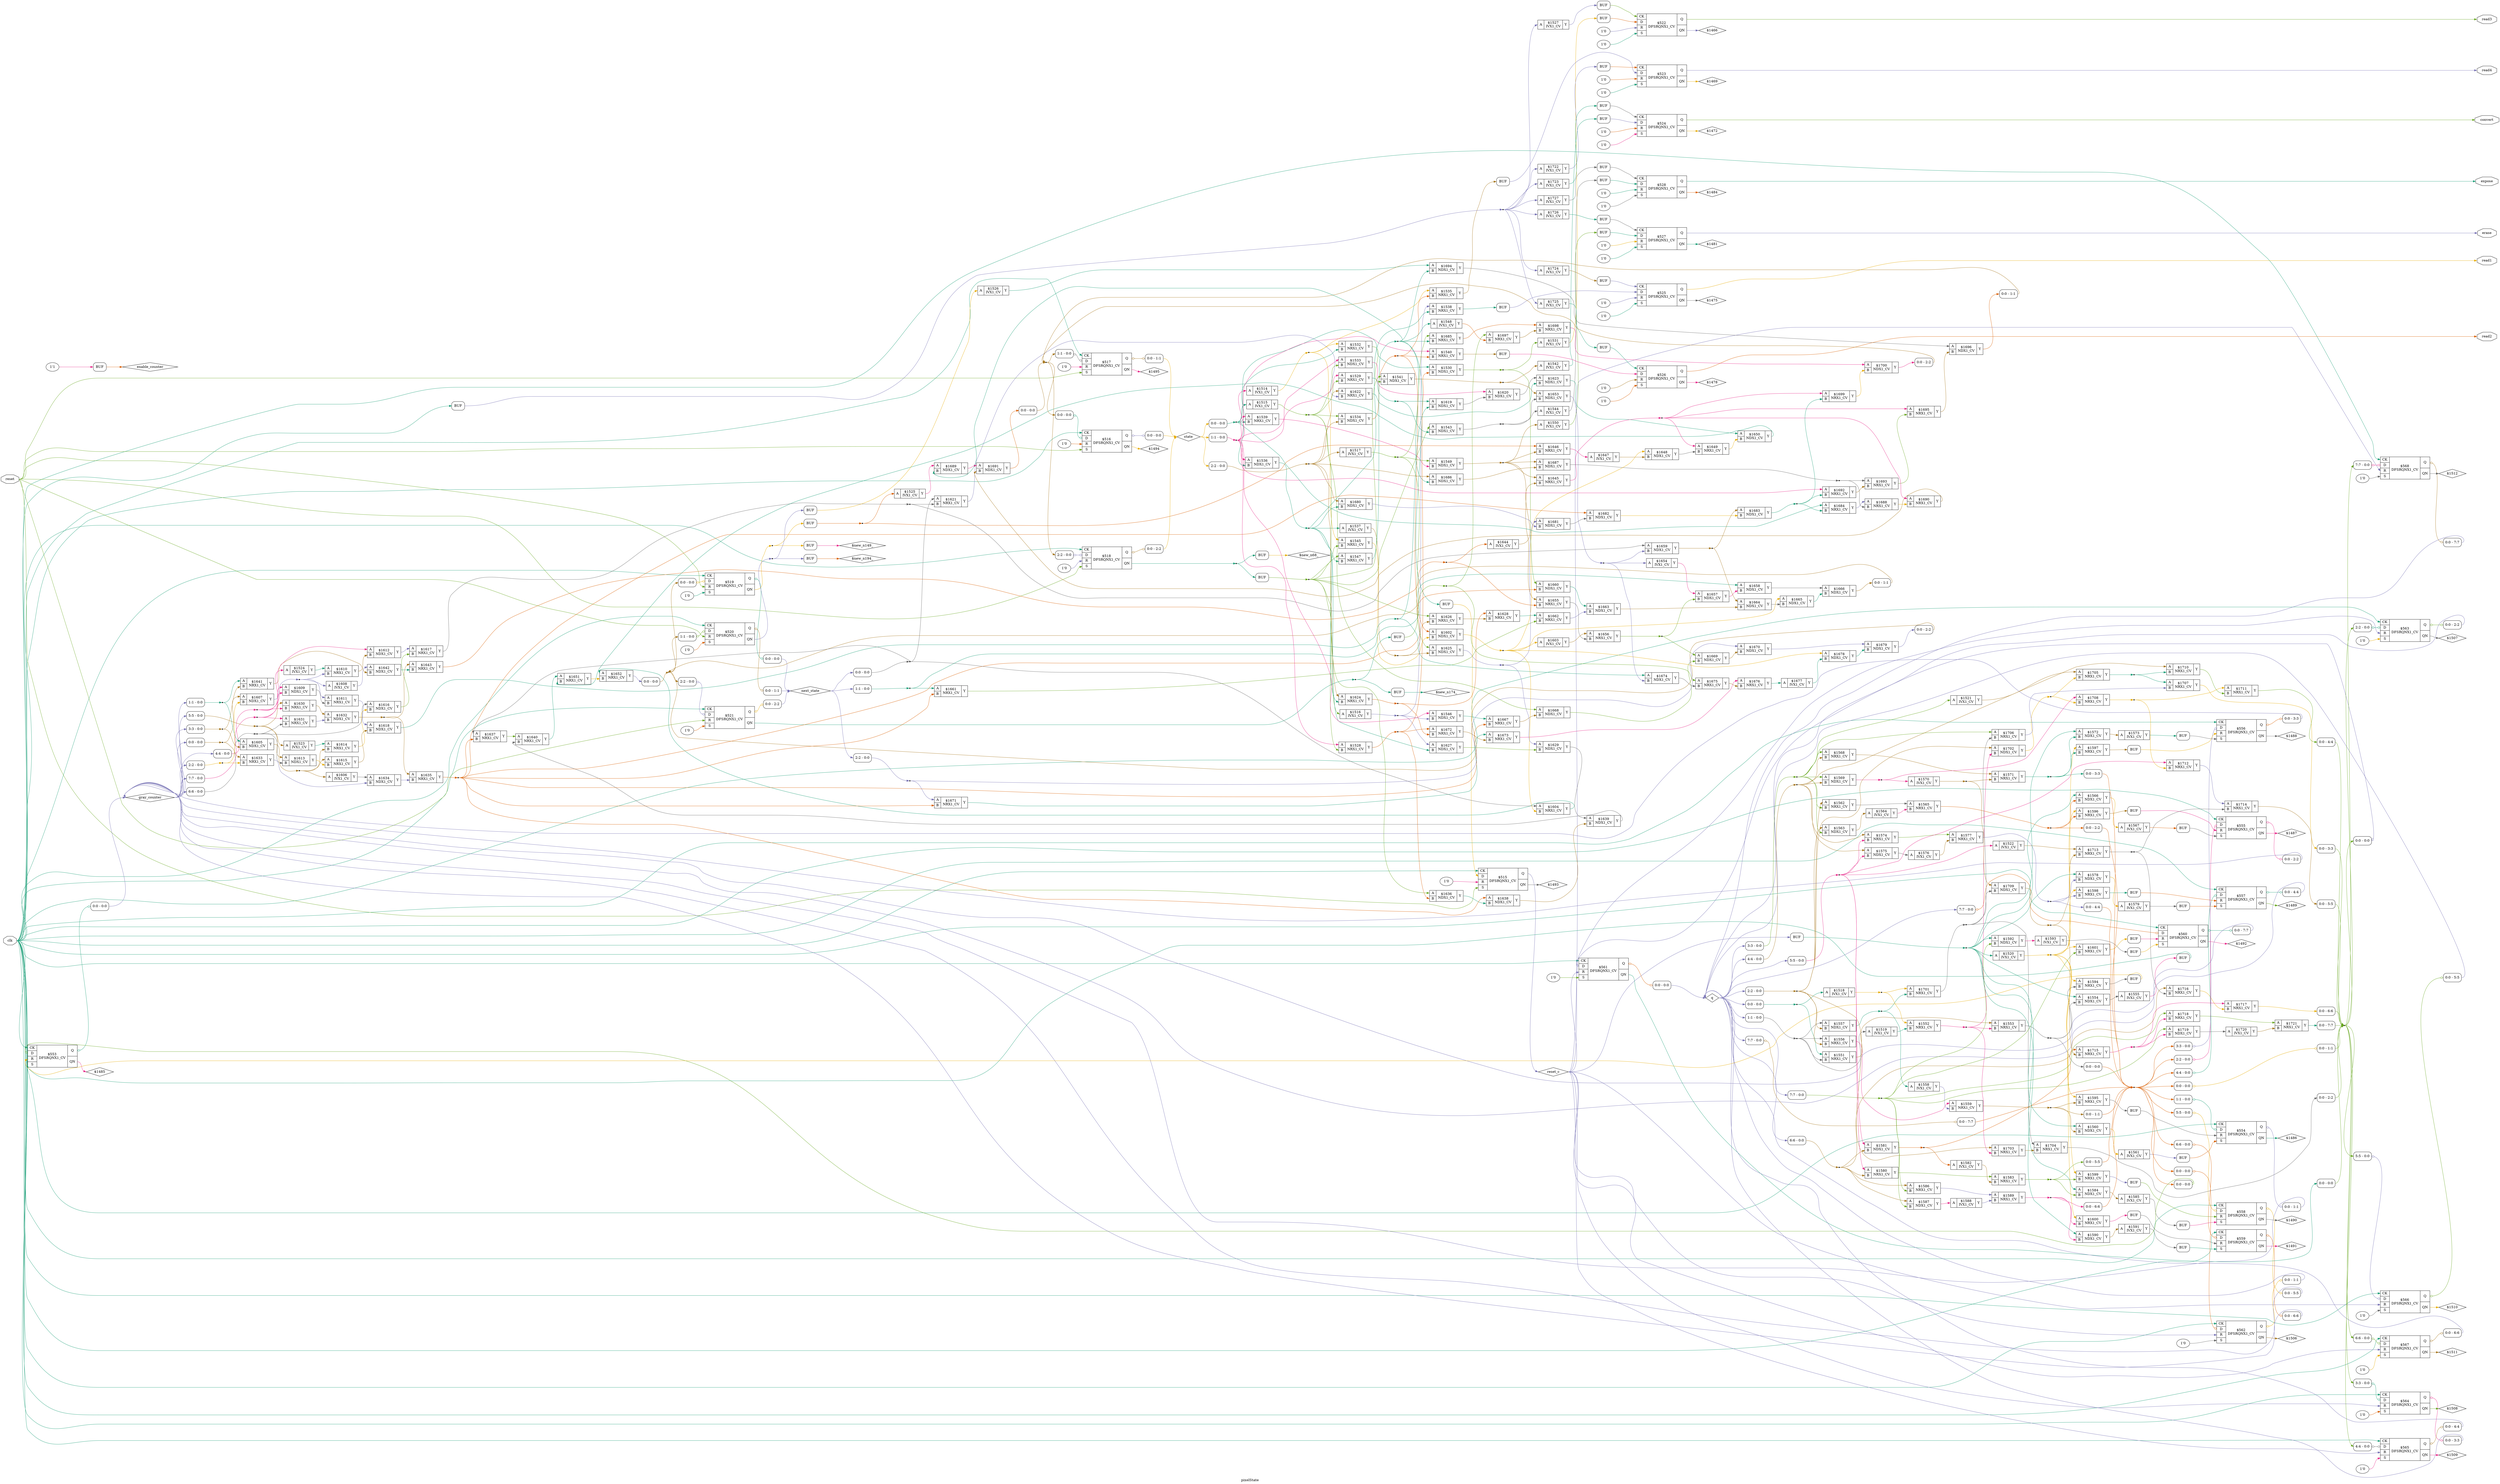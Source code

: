 digraph "pixelState" {
label="pixelState";
rankdir="LR";
remincross=true;
n425 [ shape=octagon, label="clk", color="black", fontcolor="black" ];
n426 [ shape=octagon, label="convert", color="black", fontcolor="black" ];
n427 [ shape=diamond, label="enable_counter", color="black", fontcolor="black" ];
n428 [ shape=octagon, label="erase", color="black", fontcolor="black" ];
n429 [ shape=octagon, label="expose", color="black", fontcolor="black" ];
n430 [ shape=diamond, label="gray_counter", color="black", fontcolor="black" ];
n431 [ shape=diamond, label="next_state", color="black", fontcolor="black" ];
n432 [ shape=diamond, label="q", color="black", fontcolor="black" ];
n433 [ shape=octagon, label="read1", color="black", fontcolor="black" ];
n434 [ shape=octagon, label="read2", color="black", fontcolor="black" ];
n435 [ shape=octagon, label="read3", color="black", fontcolor="black" ];
n436 [ shape=octagon, label="read4", color="black", fontcolor="black" ];
n437 [ shape=octagon, label="reset", color="black", fontcolor="black" ];
n438 [ shape=diamond, label="reset_c", color="black", fontcolor="black" ];
n439 [ shape=diamond, label="state", color="black", fontcolor="black" ];
{ rank="source"; n425; n437;}
{ rank="sink"; n426; n428; n429; n433; n434; n435; n436;}
c442 [ shape=record, label="{{<p440> A}|$1514\nIVX1_CV|{<p441> Y}}" ];
c443 [ shape=record, label="{{<p440> A}|$1515\nIVX1_CV|{<p441> Y}}" ];
c444 [ shape=record, label="{{<p440> A}|$1516\nIVX1_CV|{<p441> Y}}" ];
c445 [ shape=record, label="{{<p440> A}|$1517\nIVX1_CV|{<p441> Y}}" ];
c446 [ shape=record, label="{{<p440> A}|$1518\nIVX1_CV|{<p441> Y}}" ];
c447 [ shape=record, label="{{<p440> A}|$1519\nIVX1_CV|{<p441> Y}}" ];
c448 [ shape=record, label="{{<p440> A}|$1520\nIVX1_CV|{<p441> Y}}" ];
c449 [ shape=record, label="{{<p440> A}|$1521\nIVX1_CV|{<p441> Y}}" ];
c450 [ shape=record, label="{{<p440> A}|$1522\nIVX1_CV|{<p441> Y}}" ];
c451 [ shape=record, label="{{<p440> A}|$1523\nIVX1_CV|{<p441> Y}}" ];
c452 [ shape=record, label="{{<p440> A}|$1524\nIVX1_CV|{<p441> Y}}" ];
c453 [ shape=record, label="{{<p440> A}|$1525\nIVX1_CV|{<p441> Y}}" ];
c454 [ shape=record, label="{{<p440> A}|$1526\nIVX1_CV|{<p441> Y}}" ];
c455 [ shape=record, label="{{<p440> A}|$1527\nIVX1_CV|{<p441> Y}}" ];
c457 [ shape=record, label="{{<p440> A|<p456> B}|$1528\nNRX1_CV|{<p441> Y}}" ];
c458 [ shape=record, label="{{<p440> A|<p456> B}|$1529\nNRX1_CV|{<p441> Y}}" ];
c459 [ shape=record, label="{{<p440> A|<p456> B}|$1530\nNDX1_CV|{<p441> Y}}" ];
c460 [ shape=record, label="{{<p440> A}|$1531\nIVX1_CV|{<p441> Y}}" ];
c461 [ shape=record, label="{{<p440> A|<p456> B}|$1532\nNRX1_CV|{<p441> Y}}" ];
c462 [ shape=record, label="{{<p440> A|<p456> B}|$1533\nNDX1_CV|{<p441> Y}}" ];
c463 [ shape=record, label="{{<p440> A|<p456> B}|$1534\nNDX1_CV|{<p441> Y}}" ];
c464 [ shape=record, label="{{<p440> A|<p456> B}|$1535\nNRX1_CV|{<p441> Y}}" ];
c465 [ shape=record, label="{{<p440> A|<p456> B}|$1536\nNDX1_CV|{<p441> Y}}" ];
c466 [ shape=record, label="{{<p440> A}|$1537\nIVX1_CV|{<p441> Y}}" ];
c467 [ shape=record, label="{{<p440> A|<p456> B}|$1538\nNRX1_CV|{<p441> Y}}" ];
c468 [ shape=record, label="{{<p440> A|<p456> B}|$1539\nNRX1_CV|{<p441> Y}}" ];
c469 [ shape=record, label="{{<p440> A|<p456> B}|$1540\nNRX1_CV|{<p441> Y}}" ];
c470 [ shape=record, label="{{<p440> A|<p456> B}|$1541\nNDX1_CV|{<p441> Y}}" ];
c471 [ shape=record, label="{{<p440> A}|$1542\nIVX1_CV|{<p441> Y}}" ];
c472 [ shape=record, label="{{<p440> A|<p456> B}|$1543\nNDX1_CV|{<p441> Y}}" ];
c473 [ shape=record, label="{{<p440> A}|$1544\nIVX1_CV|{<p441> Y}}" ];
c474 [ shape=record, label="{{<p440> A|<p456> B}|$1545\nNRX1_CV|{<p441> Y}}" ];
c475 [ shape=record, label="{{<p440> A|<p456> B}|$1546\nNDX1_CV|{<p441> Y}}" ];
c476 [ shape=record, label="{{<p440> A|<p456> B}|$1547\nNRX1_CV|{<p441> Y}}" ];
c477 [ shape=record, label="{{<p440> A}|$1548\nIVX1_CV|{<p441> Y}}" ];
c478 [ shape=record, label="{{<p440> A|<p456> B}|$1549\nNDX1_CV|{<p441> Y}}" ];
c479 [ shape=record, label="{{<p440> A}|$1550\nIVX1_CV|{<p441> Y}}" ];
c480 [ shape=record, label="{{<p440> A|<p456> B}|$1551\nNRX1_CV|{<p441> Y}}" ];
c481 [ shape=record, label="{{<p440> A|<p456> B}|$1552\nNRX1_CV|{<p441> Y}}" ];
c482 [ shape=record, label="{{<p440> A|<p456> B}|$1553\nNRX1_CV|{<p441> Y}}" ];
c483 [ shape=record, label="{{<p440> A|<p456> B}|$1554\nNDX1_CV|{<p441> Y}}" ];
c484 [ shape=record, label="{{<p440> A}|$1555\nIVX1_CV|{<p441> Y}}" ];
c485 [ shape=record, label="{{<p440> A|<p456> B}|$1556\nNRX1_CV|{<p441> Y}}" ];
c486 [ shape=record, label="{{<p440> A|<p456> B}|$1557\nNDX1_CV|{<p441> Y}}" ];
c487 [ shape=record, label="{{<p440> A}|$1558\nIVX1_CV|{<p441> Y}}" ];
c488 [ shape=record, label="{{<p440> A|<p456> B}|$1559\nNRX1_CV|{<p441> Y}}" ];
c489 [ shape=record, label="{{<p440> A|<p456> B}|$1560\nNDX1_CV|{<p441> Y}}" ];
c490 [ shape=record, label="{{<p440> A}|$1561\nIVX1_CV|{<p441> Y}}" ];
c491 [ shape=record, label="{{<p440> A|<p456> B}|$1562\nNRX1_CV|{<p441> Y}}" ];
c492 [ shape=record, label="{{<p440> A|<p456> B}|$1563\nNDX1_CV|{<p441> Y}}" ];
c493 [ shape=record, label="{{<p440> A}|$1564\nIVX1_CV|{<p441> Y}}" ];
c494 [ shape=record, label="{{<p440> A|<p456> B}|$1565\nNRX1_CV|{<p441> Y}}" ];
c495 [ shape=record, label="{{<p440> A|<p456> B}|$1566\nNDX1_CV|{<p441> Y}}" ];
c496 [ shape=record, label="{{<p440> A}|$1567\nIVX1_CV|{<p441> Y}}" ];
c497 [ shape=record, label="{{<p440> A|<p456> B}|$1568\nNRX1_CV|{<p441> Y}}" ];
c498 [ shape=record, label="{{<p440> A|<p456> B}|$1569\nNDX1_CV|{<p441> Y}}" ];
c499 [ shape=record, label="{{<p440> A}|$1570\nIVX1_CV|{<p441> Y}}" ];
c500 [ shape=record, label="{{<p440> A|<p456> B}|$1571\nNRX1_CV|{<p441> Y}}" ];
c501 [ shape=record, label="{{<p440> A|<p456> B}|$1572\nNDX1_CV|{<p441> Y}}" ];
c502 [ shape=record, label="{{<p440> A}|$1573\nIVX1_CV|{<p441> Y}}" ];
c503 [ shape=record, label="{{<p440> A|<p456> B}|$1574\nNRX1_CV|{<p441> Y}}" ];
c504 [ shape=record, label="{{<p440> A|<p456> B}|$1575\nNDX1_CV|{<p441> Y}}" ];
c505 [ shape=record, label="{{<p440> A}|$1576\nIVX1_CV|{<p441> Y}}" ];
c506 [ shape=record, label="{{<p440> A|<p456> B}|$1577\nNRX1_CV|{<p441> Y}}" ];
c507 [ shape=record, label="{{<p440> A|<p456> B}|$1578\nNDX1_CV|{<p441> Y}}" ];
c508 [ shape=record, label="{{<p440> A}|$1579\nIVX1_CV|{<p441> Y}}" ];
c509 [ shape=record, label="{{<p440> A|<p456> B}|$1580\nNRX1_CV|{<p441> Y}}" ];
c510 [ shape=record, label="{{<p440> A|<p456> B}|$1581\nNDX1_CV|{<p441> Y}}" ];
c511 [ shape=record, label="{{<p440> A}|$1582\nIVX1_CV|{<p441> Y}}" ];
c512 [ shape=record, label="{{<p440> A|<p456> B}|$1583\nNRX1_CV|{<p441> Y}}" ];
c513 [ shape=record, label="{{<p440> A|<p456> B}|$1584\nNDX1_CV|{<p441> Y}}" ];
c514 [ shape=record, label="{{<p440> A}|$1585\nIVX1_CV|{<p441> Y}}" ];
c515 [ shape=record, label="{{<p440> A|<p456> B}|$1586\nNRX1_CV|{<p441> Y}}" ];
c516 [ shape=record, label="{{<p440> A|<p456> B}|$1587\nNDX1_CV|{<p441> Y}}" ];
c517 [ shape=record, label="{{<p440> A}|$1588\nIVX1_CV|{<p441> Y}}" ];
c518 [ shape=record, label="{{<p440> A|<p456> B}|$1589\nNRX1_CV|{<p441> Y}}" ];
c519 [ shape=record, label="{{<p440> A|<p456> B}|$1590\nNDX1_CV|{<p441> Y}}" ];
c520 [ shape=record, label="{{<p440> A}|$1591\nIVX1_CV|{<p441> Y}}" ];
c521 [ shape=record, label="{{<p440> A|<p456> B}|$1592\nNDX1_CV|{<p441> Y}}" ];
c522 [ shape=record, label="{{<p440> A}|$1593\nIVX1_CV|{<p441> Y}}" ];
c523 [ shape=record, label="{{<p440> A|<p456> B}|$1594\nNRX1_CV|{<p441> Y}}" ];
c524 [ shape=record, label="{{<p440> A|<p456> B}|$1595\nNRX1_CV|{<p441> Y}}" ];
c525 [ shape=record, label="{{<p440> A|<p456> B}|$1596\nNRX1_CV|{<p441> Y}}" ];
c526 [ shape=record, label="{{<p440> A|<p456> B}|$1597\nNRX1_CV|{<p441> Y}}" ];
c527 [ shape=record, label="{{<p440> A|<p456> B}|$1598\nNRX1_CV|{<p441> Y}}" ];
c528 [ shape=record, label="{{<p440> A|<p456> B}|$1599\nNRX1_CV|{<p441> Y}}" ];
c529 [ shape=record, label="{{<p440> A|<p456> B}|$1600\nNRX1_CV|{<p441> Y}}" ];
c530 [ shape=record, label="{{<p440> A|<p456> B}|$1601\nNRX1_CV|{<p441> Y}}" ];
c531 [ shape=record, label="{{<p440> A|<p456> B}|$1602\nNDX1_CV|{<p441> Y}}" ];
c532 [ shape=record, label="{{<p440> A}|$1603\nIVX1_CV|{<p441> Y}}" ];
c533 [ shape=record, label="{{<p440> A|<p456> B}|$1604\nNRX1_CV|{<p441> Y}}" ];
c534 [ shape=record, label="{{<p440> A|<p456> B}|$1605\nNDX1_CV|{<p441> Y}}" ];
c535 [ shape=record, label="{{<p440> A}|$1606\nIVX1_CV|{<p441> Y}}" ];
c536 [ shape=record, label="{{<p440> A|<p456> B}|$1607\nNDX1_CV|{<p441> Y}}" ];
c537 [ shape=record, label="{{<p440> A}|$1608\nIVX1_CV|{<p441> Y}}" ];
c538 [ shape=record, label="{{<p440> A|<p456> B}|$1609\nNDX1_CV|{<p441> Y}}" ];
c539 [ shape=record, label="{{<p440> A|<p456> B}|$1610\nNRX1_CV|{<p441> Y}}" ];
c540 [ shape=record, label="{{<p440> A|<p456> B}|$1611\nNRX1_CV|{<p441> Y}}" ];
c541 [ shape=record, label="{{<p440> A|<p456> B}|$1612\nNDX1_CV|{<p441> Y}}" ];
c542 [ shape=record, label="{{<p440> A|<p456> B}|$1613\nNDX1_CV|{<p441> Y}}" ];
c543 [ shape=record, label="{{<p440> A|<p456> B}|$1614\nNRX1_CV|{<p441> Y}}" ];
c544 [ shape=record, label="{{<p440> A|<p456> B}|$1615\nNRX1_CV|{<p441> Y}}" ];
c545 [ shape=record, label="{{<p440> A|<p456> B}|$1616\nNDX1_CV|{<p441> Y}}" ];
c546 [ shape=record, label="{{<p440> A|<p456> B}|$1617\nNRX1_CV|{<p441> Y}}" ];
c547 [ shape=record, label="{{<p440> A|<p456> B}|$1618\nNDX1_CV|{<p441> Y}}" ];
c548 [ shape=record, label="{{<p440> A|<p456> B}|$1619\nNDX1_CV|{<p441> Y}}" ];
c549 [ shape=record, label="{{<p440> A|<p456> B}|$1620\nNDX1_CV|{<p441> Y}}" ];
c550 [ shape=record, label="{{<p440> A|<p456> B}|$1621\nNRX1_CV|{<p441> Y}}" ];
c551 [ shape=record, label="{{<p440> A|<p456> B}|$1622\nNRX1_CV|{<p441> Y}}" ];
c552 [ shape=record, label="{{<p440> A|<p456> B}|$1623\nNDX1_CV|{<p441> Y}}" ];
c553 [ shape=record, label="{{<p440> A|<p456> B}|$1624\nNRX1_CV|{<p441> Y}}" ];
c554 [ shape=record, label="{{<p440> A|<p456> B}|$1625\nNDX1_CV|{<p441> Y}}" ];
c555 [ shape=record, label="{{<p440> A|<p456> B}|$1626\nNRX1_CV|{<p441> Y}}" ];
c556 [ shape=record, label="{{<p440> A|<p456> B}|$1627\nNDX1_CV|{<p441> Y}}" ];
c557 [ shape=record, label="{{<p440> A|<p456> B}|$1628\nNRX1_CV|{<p441> Y}}" ];
c558 [ shape=record, label="{{<p440> A|<p456> B}|$1629\nNDX1_CV|{<p441> Y}}" ];
c559 [ shape=record, label="{{<p440> A|<p456> B}|$1630\nNRX1_CV|{<p441> Y}}" ];
c560 [ shape=record, label="{{<p440> A|<p456> B}|$1631\nNRX1_CV|{<p441> Y}}" ];
c561 [ shape=record, label="{{<p440> A|<p456> B}|$1632\nNDX1_CV|{<p441> Y}}" ];
c562 [ shape=record, label="{{<p440> A|<p456> B}|$1633\nNRX1_CV|{<p441> Y}}" ];
c563 [ shape=record, label="{{<p440> A|<p456> B}|$1634\nNDX1_CV|{<p441> Y}}" ];
c564 [ shape=record, label="{{<p440> A|<p456> B}|$1635\nNRX1_CV|{<p441> Y}}" ];
c565 [ shape=record, label="{{<p440> A|<p456> B}|$1636\nNDX1_CV|{<p441> Y}}" ];
c566 [ shape=record, label="{{<p440> A|<p456> B}|$1637\nNRX1_CV|{<p441> Y}}" ];
c567 [ shape=record, label="{{<p440> A|<p456> B}|$1638\nNDX1_CV|{<p441> Y}}" ];
c568 [ shape=record, label="{{<p440> A|<p456> B}|$1639\nNDX1_CV|{<p441> Y}}" ];
c569 [ shape=record, label="{{<p440> A|<p456> B}|$1640\nNRX1_CV|{<p441> Y}}" ];
c570 [ shape=record, label="{{<p440> A|<p456> B}|$1641\nNRX1_CV|{<p441> Y}}" ];
c571 [ shape=record, label="{{<p440> A|<p456> B}|$1642\nNDX1_CV|{<p441> Y}}" ];
c572 [ shape=record, label="{{<p440> A|<p456> B}|$1643\nNRX1_CV|{<p441> Y}}" ];
c573 [ shape=record, label="{{<p440> A}|$1644\nIVX1_CV|{<p441> Y}}" ];
c574 [ shape=record, label="{{<p440> A|<p456> B}|$1645\nNRX1_CV|{<p441> Y}}" ];
c575 [ shape=record, label="{{<p440> A|<p456> B}|$1646\nNRX1_CV|{<p441> Y}}" ];
c576 [ shape=record, label="{{<p440> A}|$1647\nIVX1_CV|{<p441> Y}}" ];
c577 [ shape=record, label="{{<p440> A|<p456> B}|$1648\nNDX1_CV|{<p441> Y}}" ];
c578 [ shape=record, label="{{<p440> A|<p456> B}|$1649\nNRX1_CV|{<p441> Y}}" ];
c579 [ shape=record, label="{{<p440> A|<p456> B}|$1650\nNDX1_CV|{<p441> Y}}" ];
c580 [ shape=record, label="{{<p440> A|<p456> B}|$1651\nNRX1_CV|{<p441> Y}}" ];
c581 [ shape=record, label="{{<p440> A|<p456> B}|$1652\nNRX1_CV|{<p441> Y}}" ];
c582 [ shape=record, label="{{<p440> A|<p456> B}|$1653\nNDX1_CV|{<p441> Y}}" ];
c583 [ shape=record, label="{{<p440> A}|$1654\nIVX1_CV|{<p441> Y}}" ];
c584 [ shape=record, label="{{<p440> A|<p456> B}|$1655\nNRX1_CV|{<p441> Y}}" ];
c585 [ shape=record, label="{{<p440> A|<p456> B}|$1656\nNRX1_CV|{<p441> Y}}" ];
c586 [ shape=record, label="{{<p440> A|<p456> B}|$1657\nNDX1_CV|{<p441> Y}}" ];
c587 [ shape=record, label="{{<p440> A|<p456> B}|$1658\nNDX1_CV|{<p441> Y}}" ];
c588 [ shape=record, label="{{<p440> A|<p456> B}|$1659\nNDX1_CV|{<p441> Y}}" ];
c589 [ shape=record, label="{{<p440> A|<p456> B}|$1660\nNDX1_CV|{<p441> Y}}" ];
c590 [ shape=record, label="{{<p440> A|<p456> B}|$1661\nNRX1_CV|{<p441> Y}}" ];
c591 [ shape=record, label="{{<p440> A|<p456> B}|$1662\nNRX1_CV|{<p441> Y}}" ];
c592 [ shape=record, label="{{<p440> A|<p456> B}|$1663\nNDX1_CV|{<p441> Y}}" ];
c593 [ shape=record, label="{{<p440> A|<p456> B}|$1664\nNDX1_CV|{<p441> Y}}" ];
c594 [ shape=record, label="{{<p440> A|<p456> B}|$1665\nNDX1_CV|{<p441> Y}}" ];
c595 [ shape=record, label="{{<p440> A|<p456> B}|$1666\nNDX1_CV|{<p441> Y}}" ];
c596 [ shape=record, label="{{<p440> A|<p456> B}|$1667\nNRX1_CV|{<p441> Y}}" ];
c597 [ shape=record, label="{{<p440> A|<p456> B}|$1668\nNDX1_CV|{<p441> Y}}" ];
c598 [ shape=record, label="{{<p440> A|<p456> B}|$1669\nNDX1_CV|{<p441> Y}}" ];
c599 [ shape=record, label="{{<p440> A|<p456> B}|$1670\nNDX1_CV|{<p441> Y}}" ];
c600 [ shape=record, label="{{<p440> A|<p456> B}|$1671\nNRX1_CV|{<p441> Y}}" ];
c601 [ shape=record, label="{{<p440> A|<p456> B}|$1672\nNRX1_CV|{<p441> Y}}" ];
c602 [ shape=record, label="{{<p440> A|<p456> B}|$1673\nNRX1_CV|{<p441> Y}}" ];
c603 [ shape=record, label="{{<p440> A|<p456> B}|$1674\nNDX1_CV|{<p441> Y}}" ];
c604 [ shape=record, label="{{<p440> A|<p456> B}|$1675\nNRX1_CV|{<p441> Y}}" ];
c605 [ shape=record, label="{{<p440> A|<p456> B}|$1676\nNRX1_CV|{<p441> Y}}" ];
c606 [ shape=record, label="{{<p440> A}|$1677\nIVX1_CV|{<p441> Y}}" ];
c607 [ shape=record, label="{{<p440> A|<p456> B}|$1678\nNDX1_CV|{<p441> Y}}" ];
c608 [ shape=record, label="{{<p440> A|<p456> B}|$1679\nNDX1_CV|{<p441> Y}}" ];
c609 [ shape=record, label="{{<p440> A|<p456> B}|$1680\nNDX1_CV|{<p441> Y}}" ];
c610 [ shape=record, label="{{<p440> A|<p456> B}|$1681\nNDX1_CV|{<p441> Y}}" ];
c611 [ shape=record, label="{{<p440> A|<p456> B}|$1682\nNDX1_CV|{<p441> Y}}" ];
c612 [ shape=record, label="{{<p440> A|<p456> B}|$1683\nNDX1_CV|{<p441> Y}}" ];
c613 [ shape=record, label="{{<p440> A|<p456> B}|$1684\nNRX1_CV|{<p441> Y}}" ];
c614 [ shape=record, label="{{<p440> A|<p456> B}|$1685\nNRX1_CV|{<p441> Y}}" ];
c615 [ shape=record, label="{{<p440> A|<p456> B}|$1686\nNDX1_CV|{<p441> Y}}" ];
c616 [ shape=record, label="{{<p440> A|<p456> B}|$1687\nNDX1_CV|{<p441> Y}}" ];
c617 [ shape=record, label="{{<p440> A|<p456> B}|$1688\nNRX1_CV|{<p441> Y}}" ];
c618 [ shape=record, label="{{<p440> A|<p456> B}|$1689\nNDX1_CV|{<p441> Y}}" ];
c619 [ shape=record, label="{{<p440> A|<p456> B}|$1690\nNRX1_CV|{<p441> Y}}" ];
c620 [ shape=record, label="{{<p440> A|<p456> B}|$1691\nNDX1_CV|{<p441> Y}}" ];
c621 [ shape=record, label="{{<p440> A|<p456> B}|$1692\nNRX1_CV|{<p441> Y}}" ];
c622 [ shape=record, label="{{<p440> A|<p456> B}|$1693\nNRX1_CV|{<p441> Y}}" ];
c623 [ shape=record, label="{{<p440> A|<p456> B}|$1694\nNDX1_CV|{<p441> Y}}" ];
c624 [ shape=record, label="{{<p440> A|<p456> B}|$1695\nNRX1_CV|{<p441> Y}}" ];
c625 [ shape=record, label="{{<p440> A|<p456> B}|$1696\nNDX1_CV|{<p441> Y}}" ];
c626 [ shape=record, label="{{<p440> A|<p456> B}|$1697\nNRX1_CV|{<p441> Y}}" ];
c627 [ shape=record, label="{{<p440> A|<p456> B}|$1698\nNRX1_CV|{<p441> Y}}" ];
c628 [ shape=record, label="{{<p440> A|<p456> B}|$1699\nNRX1_CV|{<p441> Y}}" ];
c629 [ shape=record, label="{{<p440> A|<p456> B}|$1700\nNDX1_CV|{<p441> Y}}" ];
c630 [ shape=record, label="{{<p440> A|<p456> B}|$1701\nNRX1_CV|{<p441> Y}}" ];
c631 [ shape=record, label="{{<p440> A|<p456> B}|$1702\nNDX1_CV|{<p441> Y}}" ];
c632 [ shape=record, label="{{<p440> A|<p456> B}|$1703\nNRX1_CV|{<p441> Y}}" ];
c633 [ shape=record, label="{{<p440> A|<p456> B}|$1704\nNRX1_CV|{<p441> Y}}" ];
c634 [ shape=record, label="{{<p440> A|<p456> B}|$1705\nNRX1_CV|{<p441> Y}}" ];
c635 [ shape=record, label="{{<p440> A|<p456> B}|$1706\nNRX1_CV|{<p441> Y}}" ];
c636 [ shape=record, label="{{<p440> A|<p456> B}|$1707\nNRX1_CV|{<p441> Y}}" ];
c637 [ shape=record, label="{{<p440> A|<p456> B}|$1708\nNRX1_CV|{<p441> Y}}" ];
c638 [ shape=record, label="{{<p440> A|<p456> B}|$1709\nNDX1_CV|{<p441> Y}}" ];
c639 [ shape=record, label="{{<p440> A|<p456> B}|$1710\nNRX1_CV|{<p441> Y}}" ];
c640 [ shape=record, label="{{<p440> A|<p456> B}|$1711\nNRX1_CV|{<p441> Y}}" ];
c641 [ shape=record, label="{{<p440> A|<p456> B}|$1712\nNRX1_CV|{<p441> Y}}" ];
c642 [ shape=record, label="{{<p440> A|<p456> B}|$1713\nNRX1_CV|{<p441> Y}}" ];
c643 [ shape=record, label="{{<p440> A|<p456> B}|$1714\nNRX1_CV|{<p441> Y}}" ];
c644 [ shape=record, label="{{<p440> A|<p456> B}|$1715\nNRX1_CV|{<p441> Y}}" ];
c645 [ shape=record, label="{{<p440> A|<p456> B}|$1716\nNRX1_CV|{<p441> Y}}" ];
c646 [ shape=record, label="{{<p440> A|<p456> B}|$1717\nNRX1_CV|{<p441> Y}}" ];
c647 [ shape=record, label="{{<p440> A|<p456> B}|$1718\nNRX1_CV|{<p441> Y}}" ];
c648 [ shape=record, label="{{<p440> A|<p456> B}|$1719\nNDX1_CV|{<p441> Y}}" ];
c649 [ shape=record, label="{{<p440> A}|$1720\nIVX1_CV|{<p441> Y}}" ];
c650 [ shape=record, label="{{<p440> A|<p456> B}|$1721\nNRX1_CV|{<p441> Y}}" ];
c651 [ shape=record, label="{{<p440> A}|$1722\nIVX1_CV|{<p441> Y}}" ];
c652 [ shape=record, label="{{<p440> A}|$1723\nIVX1_CV|{<p441> Y}}" ];
c653 [ shape=record, label="{{<p440> A}|$1724\nIVX1_CV|{<p441> Y}}" ];
c654 [ shape=record, label="{{<p440> A}|$1725\nIVX1_CV|{<p441> Y}}" ];
c655 [ shape=record, label="{{<p440> A}|$1726\nIVX1_CV|{<p441> Y}}" ];
c656 [ shape=record, label="{{<p440> A}|$1727\nIVX1_CV|{<p441> Y}}" ];
v0 [ label="1'0" ];
v1 [ label="1'0" ];
c663 [ shape=record, label="{{<p657> CK|<p658> D|<p659> R|<p660> S}|$522\nDFSRQNX1_CV|{<p661> Q|<p662> QN}}" ];
v2 [ label="1'0" ];
v3 [ label="1'0" ];
c664 [ shape=record, label="{{<p657> CK|<p658> D|<p659> R|<p660> S}|$523\nDFSRQNX1_CV|{<p661> Q|<p662> QN}}" ];
v4 [ label="1'0" ];
v5 [ label="1'0" ];
c665 [ shape=record, label="{{<p657> CK|<p658> D|<p659> R|<p660> S}|$524\nDFSRQNX1_CV|{<p661> Q|<p662> QN}}" ];
v6 [ label="1'0" ];
v7 [ label="1'0" ];
c666 [ shape=record, label="{{<p657> CK|<p658> D|<p659> R|<p660> S}|$525\nDFSRQNX1_CV|{<p661> Q|<p662> QN}}" ];
v8 [ label="1'0" ];
v9 [ label="1'0" ];
c667 [ shape=record, label="{{<p657> CK|<p658> D|<p659> R|<p660> S}|$526\nDFSRQNX1_CV|{<p661> Q|<p662> QN}}" ];
v10 [ label="1'0" ];
v11 [ label="1'0" ];
c668 [ shape=record, label="{{<p657> CK|<p658> D|<p659> R|<p660> S}|$527\nDFSRQNX1_CV|{<p661> Q|<p662> QN}}" ];
v12 [ label="1'0" ];
v13 [ label="1'0" ];
c669 [ shape=record, label="{{<p657> CK|<p658> D|<p659> R|<p660> S}|$528\nDFSRQNX1_CV|{<p661> Q|<p662> QN}}" ];
c670 [ shape=record, label="{{<p657> CK|<p658> D|<p659> R|<p660> S}|$553\nDFSRQNX1_CV|{<p661> Q|<p662> QN}}" ];
x14 [ shape=record, style=rounded, label="<s0> 0:0 - 0:0 " ];
x14:e -> c670:p658:w [arrowhead=odiamond, arrowtail=odiamond, dir=both, colorscheme="dark28", color="5", fontcolor="5", label=""];
x15 [ shape=record, style=rounded, label="<s0> 0:0 - 0:0 " ];
c670:p661:e -> x15:w [arrowhead=odiamond, arrowtail=odiamond, dir=both, colorscheme="dark28", color="1", fontcolor="1", label=""];
c671 [ shape=record, label="{{<p657> CK|<p658> D|<p659> R|<p660> S}|$554\nDFSRQNX1_CV|{<p661> Q|<p662> QN}}" ];
x16 [ shape=record, style=rounded, label="<s0> 1:1 - 0:0 " ];
x16:e -> c671:p658:w [arrowhead=odiamond, arrowtail=odiamond, dir=both, colorscheme="dark28", color="1", fontcolor="1", label=""];
x17 [ shape=record, style=rounded, label="<s0> 0:0 - 1:1 " ];
c671:p661:e -> x17:w [arrowhead=odiamond, arrowtail=odiamond, dir=both, colorscheme="dark28", color="3", fontcolor="3", label=""];
c672 [ shape=record, label="{{<p657> CK|<p658> D|<p659> R|<p660> S}|$555\nDFSRQNX1_CV|{<p661> Q|<p662> QN}}" ];
x18 [ shape=record, style=rounded, label="<s0> 2:2 - 0:0 " ];
x18:e -> c672:p658:w [arrowhead=odiamond, arrowtail=odiamond, dir=both, colorscheme="dark28", color="4", fontcolor="4", label=""];
x19 [ shape=record, style=rounded, label="<s0> 0:0 - 2:2 " ];
c672:p661:e -> x19:w [arrowhead=odiamond, arrowtail=odiamond, dir=both, colorscheme="dark28", color="4", fontcolor="4", label=""];
c673 [ shape=record, label="{{<p657> CK|<p658> D|<p659> R|<p660> S}|$556\nDFSRQNX1_CV|{<p661> Q|<p662> QN}}" ];
x20 [ shape=record, style=rounded, label="<s0> 3:3 - 0:0 " ];
x20:e -> c673:p658:w [arrowhead=odiamond, arrowtail=odiamond, dir=both, colorscheme="dark28", color="3", fontcolor="3", label=""];
x21 [ shape=record, style=rounded, label="<s0> 0:0 - 3:3 " ];
c673:p661:e -> x21:w [arrowhead=odiamond, arrowtail=odiamond, dir=both, colorscheme="dark28", color="2", fontcolor="2", label=""];
c674 [ shape=record, label="{{<p657> CK|<p658> D|<p659> R|<p660> S}|$557\nDFSRQNX1_CV|{<p661> Q|<p662> QN}}" ];
x22 [ shape=record, style=rounded, label="<s0> 4:4 - 0:0 " ];
x22:e -> c674:p658:w [arrowhead=odiamond, arrowtail=odiamond, dir=both, colorscheme="dark28", color="1", fontcolor="1", label=""];
x23 [ shape=record, style=rounded, label="<s0> 0:0 - 4:4 " ];
c674:p661:e -> x23:w [arrowhead=odiamond, arrowtail=odiamond, dir=both, colorscheme="dark28", color="1", fontcolor="1", label=""];
c675 [ shape=record, label="{{<p657> CK|<p658> D|<p659> R|<p660> S}|$558\nDFSRQNX1_CV|{<p661> Q|<p662> QN}}" ];
x24 [ shape=record, style=rounded, label="<s0> 5:5 - 0:0 " ];
x24:e -> c675:p658:w [arrowhead=odiamond, arrowtail=odiamond, dir=both, colorscheme="dark28", color="6", fontcolor="6", label=""];
x25 [ shape=record, style=rounded, label="<s0> 0:0 - 5:5 " ];
c675:p661:e -> x25:w [arrowhead=odiamond, arrowtail=odiamond, dir=both, colorscheme="dark28", color="6", fontcolor="6", label=""];
c676 [ shape=record, label="{{<p657> CK|<p658> D|<p659> R|<p660> S}|$559\nDFSRQNX1_CV|{<p661> Q|<p662> QN}}" ];
x26 [ shape=record, style=rounded, label="<s0> 6:6 - 0:0 " ];
x26:e -> c676:p658:w [arrowhead=odiamond, arrowtail=odiamond, dir=both, colorscheme="dark28", color="2", fontcolor="2", label=""];
x27 [ shape=record, style=rounded, label="<s0> 0:0 - 6:6 " ];
c676:p661:e -> x27:w [arrowhead=odiamond, arrowtail=odiamond, dir=both, colorscheme="dark28", color="2", fontcolor="2", label=""];
c677 [ shape=record, label="{{<p657> CK|<p658> D|<p659> R|<p660> S}|$560\nDFSRQNX1_CV|{<p661> Q|<p662> QN}}" ];
x28 [ shape=record, style=rounded, label="<s0> 7:7 - 0:0 " ];
x28:e -> c677:p658:w [arrowhead=odiamond, arrowtail=odiamond, dir=both, colorscheme="dark28", color="2", fontcolor="2", label=""];
x29 [ shape=record, style=rounded, label="<s0> 0:0 - 7:7 " ];
c677:p661:e -> x29:w [arrowhead=odiamond, arrowtail=odiamond, dir=both, colorscheme="dark28", color="1", fontcolor="1", label=""];
v30 [ label="1'0" ];
c678 [ shape=record, label="{{<p657> CK|<p658> D|<p659> R|<p660> S}|$515\nDFSRQNX1_CV|{<p661> Q|<p662> QN}}" ];
v33 [ label="1'0" ];
c679 [ shape=record, label="{{<p657> CK|<p658> D|<p659> R|<p660> S}|$516\nDFSRQNX1_CV|{<p661> Q|<p662> QN}}" ];
x31 [ shape=record, style=rounded, label="<s0> 0:0 - 0:0 " ];
x31:e -> c679:p658:w [arrowhead=odiamond, arrowtail=odiamond, dir=both, colorscheme="dark28", color="1", fontcolor="1", label=""];
x32 [ shape=record, style=rounded, label="<s0> 0:0 - 0:0 " ];
c679:p661:e -> x32:w [arrowhead=odiamond, arrowtail=odiamond, dir=both, colorscheme="dark28", color="3", fontcolor="3", label=""];
v36 [ label="1'0" ];
c680 [ shape=record, label="{{<p657> CK|<p658> D|<p659> R|<p660> S}|$517\nDFSRQNX1_CV|{<p661> Q|<p662> QN}}" ];
x34 [ shape=record, style=rounded, label="<s0> 1:1 - 0:0 " ];
x34:e -> c680:p658:w [arrowhead=odiamond, arrowtail=odiamond, dir=both, colorscheme="dark28", color="8", fontcolor="8", label=""];
x35 [ shape=record, style=rounded, label="<s0> 0:0 - 1:1 " ];
c680:p661:e -> x35:w [arrowhead=odiamond, arrowtail=odiamond, dir=both, colorscheme="dark28", color="7", fontcolor="7", label=""];
v39 [ label="1'0" ];
c681 [ shape=record, label="{{<p657> CK|<p658> D|<p659> R|<p660> S}|$518\nDFSRQNX1_CV|{<p661> Q|<p662> QN}}" ];
x37 [ shape=record, style=rounded, label="<s0> 2:2 - 0:0 " ];
x37:e -> c681:p658:w [arrowhead=odiamond, arrowtail=odiamond, dir=both, colorscheme="dark28", color="3", fontcolor="3", label=""];
x38 [ shape=record, style=rounded, label="<s0> 0:0 - 2:2 " ];
c681:p661:e -> x38:w [arrowhead=odiamond, arrowtail=odiamond, dir=both, colorscheme="dark28", color="7", fontcolor="7", label=""];
v42 [ label="1'0" ];
c682 [ shape=record, label="{{<p657> CK|<p658> D|<p659> R|<p660> S}|$519\nDFSRQNX1_CV|{<p661> Q|<p662> QN}}" ];
x40 [ shape=record, style=rounded, label="<s0> 0:0 - 0:0 " ];
x40:e -> c682:p658:w [arrowhead=odiamond, arrowtail=odiamond, dir=both, colorscheme="dark28", color="6", fontcolor="6", label=""];
x41 [ shape=record, style=rounded, label="<s0> 0:0 - 0:0 " ];
c682:p661:e -> x41:w [arrowhead=odiamond, arrowtail=odiamond, dir=both, colorscheme="dark28", color="1", fontcolor="1", label=""];
v45 [ label="1'0" ];
c683 [ shape=record, label="{{<p657> CK|<p658> D|<p659> R|<p660> S}|$520\nDFSRQNX1_CV|{<p661> Q|<p662> QN}}" ];
x43 [ shape=record, style=rounded, label="<s0> 1:1 - 0:0 " ];
x43:e -> c683:p658:w [arrowhead=odiamond, arrowtail=odiamond, dir=both, colorscheme="dark28", color="5", fontcolor="5", label=""];
x44 [ shape=record, style=rounded, label="<s0> 0:0 - 1:1 " ];
c683:p661:e -> x44:w [arrowhead=odiamond, arrowtail=odiamond, dir=both, colorscheme="dark28", color="7", fontcolor="7", label=""];
v48 [ label="1'0" ];
c684 [ shape=record, label="{{<p657> CK|<p658> D|<p659> R|<p660> S}|$521\nDFSRQNX1_CV|{<p661> Q|<p662> QN}}" ];
x46 [ shape=record, style=rounded, label="<s0> 2:2 - 0:0 " ];
x46:e -> c684:p658:w [arrowhead=odiamond, arrowtail=odiamond, dir=both, colorscheme="dark28", color="3", fontcolor="3", label=""];
x47 [ shape=record, style=rounded, label="<s0> 0:0 - 2:2 " ];
c684:p661:e -> x47:w [arrowhead=odiamond, arrowtail=odiamond, dir=both, colorscheme="dark28", color="6", fontcolor="6", label=""];
v51 [ label="1'0" ];
c685 [ shape=record, label="{{<p657> CK|<p658> D|<p659> R|<p660> S}|$561\nDFSRQNX1_CV|{<p661> Q|<p662> QN}}" ];
x49 [ shape=record, style=rounded, label="<s0> 0:0 - 0:0 " ];
x49:e -> c685:p658:w [arrowhead=odiamond, arrowtail=odiamond, dir=both, colorscheme="dark28", color="3", fontcolor="3", label=""];
x50 [ shape=record, style=rounded, label="<s0> 0:0 - 0:0 " ];
c685:p661:e -> x50:w [arrowhead=odiamond, arrowtail=odiamond, dir=both, colorscheme="dark28", color="2", fontcolor="2", label=""];
v54 [ label="1'0" ];
c686 [ shape=record, label="{{<p657> CK|<p658> D|<p659> R|<p660> S}|$562\nDFSRQNX1_CV|{<p661> Q|<p662> QN}}" ];
x52 [ shape=record, style=rounded, label="<s0> 0:0 - 0:0 " ];
x52:e -> c686:p658:w [arrowhead=odiamond, arrowtail=odiamond, dir=both, colorscheme="dark28", color="2", fontcolor="2", label=""];
x53 [ shape=record, style=rounded, label="<s0> 0:0 - 1:1 " ];
c686:p661:e -> x53:w [arrowhead=odiamond, arrowtail=odiamond, dir=both, colorscheme="dark28", color="6", fontcolor="6", label=""];
v57 [ label="1'0" ];
c687 [ shape=record, label="{{<p657> CK|<p658> D|<p659> R|<p660> S}|$563\nDFSRQNX1_CV|{<p661> Q|<p662> QN}}" ];
x55 [ shape=record, style=rounded, label="<s0> 2:2 - 0:0 " ];
x55:e -> c687:p658:w [arrowhead=odiamond, arrowtail=odiamond, dir=both, colorscheme="dark28", color="1", fontcolor="1", label=""];
x56 [ shape=record, style=rounded, label="<s0> 0:0 - 2:2 " ];
c687:p661:e -> x56:w [arrowhead=odiamond, arrowtail=odiamond, dir=both, colorscheme="dark28", color="5", fontcolor="5", label=""];
v60 [ label="1'0" ];
c688 [ shape=record, label="{{<p657> CK|<p658> D|<p659> R|<p660> S}|$564\nDFSRQNX1_CV|{<p661> Q|<p662> QN}}" ];
x58 [ shape=record, style=rounded, label="<s0> 3:3 - 0:0 " ];
x58:e -> c688:p658:w [arrowhead=odiamond, arrowtail=odiamond, dir=both, colorscheme="dark28", color="1", fontcolor="1", label=""];
x59 [ shape=record, style=rounded, label="<s0> 0:0 - 3:3 " ];
c688:p661:e -> x59:w [arrowhead=odiamond, arrowtail=odiamond, dir=both, colorscheme="dark28", color="4", fontcolor="4", label=""];
v63 [ label="1'0" ];
c689 [ shape=record, label="{{<p657> CK|<p658> D|<p659> R|<p660> S}|$565\nDFSRQNX1_CV|{<p661> Q|<p662> QN}}" ];
x61 [ shape=record, style=rounded, label="<s0> 4:4 - 0:0 " ];
x61:e -> c689:p658:w [arrowhead=odiamond, arrowtail=odiamond, dir=both, colorscheme="dark28", color="8", fontcolor="8", label=""];
x62 [ shape=record, style=rounded, label="<s0> 0:0 - 4:4 " ];
c689:p661:e -> x62:w [arrowhead=odiamond, arrowtail=odiamond, dir=both, colorscheme="dark28", color="7", fontcolor="7", label=""];
v66 [ label="1'0" ];
c690 [ shape=record, label="{{<p657> CK|<p658> D|<p659> R|<p660> S}|$566\nDFSRQNX1_CV|{<p661> Q|<p662> QN}}" ];
x64 [ shape=record, style=rounded, label="<s0> 5:5 - 0:0 " ];
x64:e -> c690:p658:w [arrowhead=odiamond, arrowtail=odiamond, dir=both, colorscheme="dark28", color="3", fontcolor="3", label=""];
x65 [ shape=record, style=rounded, label="<s0> 0:0 - 5:5 " ];
c690:p661:e -> x65:w [arrowhead=odiamond, arrowtail=odiamond, dir=both, colorscheme="dark28", color="5", fontcolor="5", label=""];
v69 [ label="1'0" ];
c691 [ shape=record, label="{{<p657> CK|<p658> D|<p659> R|<p660> S}|$567\nDFSRQNX1_CV|{<p661> Q|<p662> QN}}" ];
x67 [ shape=record, style=rounded, label="<s0> 6:6 - 0:0 " ];
x67:e -> c691:p658:w [arrowhead=odiamond, arrowtail=odiamond, dir=both, colorscheme="dark28", color="5", fontcolor="5", label=""];
x68 [ shape=record, style=rounded, label="<s0> 0:0 - 6:6 " ];
c691:p661:e -> x68:w [arrowhead=odiamond, arrowtail=odiamond, dir=both, colorscheme="dark28", color="7", fontcolor="7", label=""];
v72 [ label="1'0" ];
c692 [ shape=record, label="{{<p657> CK|<p658> D|<p659> R|<p660> S}|$568\nDFSRQNX1_CV|{<p661> Q|<p662> QN}}" ];
x70 [ shape=record, style=rounded, label="<s0> 7:7 - 0:0 " ];
x70:e -> c692:p658:w [arrowhead=odiamond, arrowtail=odiamond, dir=both, colorscheme="dark28", color="4", fontcolor="4", label=""];
x71 [ shape=record, style=rounded, label="<s0> 0:0 - 7:7 " ];
c692:p661:e -> x71:w [arrowhead=odiamond, arrowtail=odiamond, dir=both, colorscheme="dark28", color="7", fontcolor="7", label=""];
x73 [ shape=record, style=rounded, label="<s0> 7:7 - 0:0 " ];
x74 [ shape=record, style=rounded, label="<s0> 0:0 - 7:7 " ];
x73:e -> x74:w [arrowhead=odiamond, arrowtail=odiamond, dir=both, colorscheme="dark28", color="7", fontcolor="7", label=""];
x75 [ shape=record, style=rounded, label="<s0> 0:0 - 0:0 " ];
x76 [ shape=record, style=rounded, label="<s0> 0:0 - 1:1 " ];
x75:e -> x76:w [arrowhead=odiamond, arrowtail=odiamond, dir=both, colorscheme="dark28", color="6", fontcolor="6", label=""];
v77 [ label="1'1" ];
x78 [shape=box, style=rounded, label="BUF"];
x79 [shape=box, style=rounded, label="BUF"];
x80 [shape=box, style=rounded, label="BUF"];
x81 [shape=box, style=rounded, label="BUF"];
x82 [shape=box, style=rounded, label="BUF"];
x83 [ shape=record, style=rounded, label="<s0> 0:0 - 0:0 " ];
x84 [ shape=record, style=rounded, label="<s0> 1:1 - 0:0 " ];
x85 [ shape=record, style=rounded, label="<s0> 0:0 - 0:0 " ];
x86 [shape=box, style=rounded, label="BUF"];
x87 [shape=box, style=rounded, label="BUF"];
x88 [ shape=record, style=rounded, label="<s0> 2:2 - 0:0 " ];
x89 [shape=box, style=rounded, label="BUF"];
x90 [shape=box, style=rounded, label="BUF"];
x91 [shape=box, style=rounded, label="BUF"];
x92 [shape=box, style=rounded, label="BUF"];
x93 [shape=box, style=rounded, label="BUF"];
x94 [shape=box, style=rounded, label="BUF"];
x95 [shape=box, style=rounded, label="BUF"];
x96 [ shape=record, style=rounded, label="<s0> 0:0 - 0:0 " ];
x97 [ shape=record, style=rounded, label="<s0> 1:1 - 0:0 " ];
x98 [ shape=record, style=rounded, label="<s0> 0:0 - 0:0 " ];
x99 [shape=box, style=rounded, label="BUF"];
x100 [shape=box, style=rounded, label="BUF"];
x101 [ shape=record, style=rounded, label="<s0> 2:2 - 0:0 " ];
x102 [ shape=record, style=rounded, label="<s0> 0:0 - 1:1 " ];
x103 [shape=box, style=rounded, label="BUF"];
x104 [ shape=record, style=rounded, label="<s0> 3:3 - 0:0 " ];
x105 [ shape=record, style=rounded, label="<s0> 0:0 - 2:2 " ];
x106 [shape=box, style=rounded, label="BUF"];
x107 [ shape=record, style=rounded, label="<s0> 4:4 - 0:0 " ];
x108 [ shape=record, style=rounded, label="<s0> 0:0 - 3:3 " ];
x109 [shape=box, style=rounded, label="BUF"];
x110 [ shape=record, style=rounded, label="<s0> 5:5 - 0:0 " ];
x111 [ shape=record, style=rounded, label="<s0> 0:0 - 4:4 " ];
x112 [shape=box, style=rounded, label="BUF"];
x113 [ shape=record, style=rounded, label="<s0> 6:6 - 0:0 " ];
x114 [ shape=record, style=rounded, label="<s0> 0:0 - 5:5 " ];
x115 [shape=box, style=rounded, label="BUF"];
x116 [ shape=record, style=rounded, label="<s0> 7:7 - 0:0 " ];
x117 [ shape=record, style=rounded, label="<s0> 0:0 - 6:6 " ];
x118 [shape=box, style=rounded, label="BUF"];
x119 [shape=box, style=rounded, label="BUF"];
x120 [shape=box, style=rounded, label="BUF"];
x121 [shape=box, style=rounded, label="BUF"];
x122 [shape=box, style=rounded, label="BUF"];
x123 [shape=box, style=rounded, label="BUF"];
x124 [shape=box, style=rounded, label="BUF"];
x125 [shape=box, style=rounded, label="BUF"];
x126 [shape=box, style=rounded, label="BUF"];
x127 [shape=box, style=rounded, label="BUF"];
x128 [ shape=record, style=rounded, label="<s0> 1:1 - 0:0 " ];
x129 [ shape=record, style=rounded, label="<s0> 0:0 - 0:0 " ];
x130 [ shape=record, style=rounded, label="<s0> 2:2 - 0:0 " ];
x131 [ shape=record, style=rounded, label="<s0> 3:3 - 0:0 " ];
x132 [ shape=record, style=rounded, label="<s0> 5:5 - 0:0 " ];
x133 [ shape=record, style=rounded, label="<s0> 4:4 - 0:0 " ];
x134 [ shape=record, style=rounded, label="<s0> 7:7 - 0:0 " ];
x135 [ shape=record, style=rounded, label="<s0> 6:6 - 0:0 " ];
x136 [ shape=record, style=rounded, label="<s0> 0:0 - 0:0 " ];
x137 [shape=box, style=rounded, label="BUF"];
x138 [ shape=record, style=rounded, label="<s0> 0:0 - 0:0 " ];
x139 [ shape=record, style=rounded, label="<s0> 1:1 - 0:0 " ];
x140 [ shape=record, style=rounded, label="<s0> 0:0 - 1:1 " ];
x141 [ shape=record, style=rounded, label="<s0> 2:2 - 0:0 " ];
x142 [shape=box, style=rounded, label="BUF"];
x143 [ shape=record, style=rounded, label="<s0> 0:0 - 2:2 " ];
x144 [ shape=record, style=rounded, label="<s0> 0:0 - 0:0 " ];
x145 [shape=box, style=rounded, label="BUF"];
x146 [ shape=record, style=rounded, label="<s0> 0:0 - 1:1 " ];
x147 [ shape=record, style=rounded, label="<s0> 0:0 - 2:2 " ];
x148 [ shape=record, style=rounded, label="<s0> 0:0 - 2:2 " ];
x149 [ shape=record, style=rounded, label="<s0> 0:0 - 3:3 " ];
x150 [ shape=record, style=rounded, label="<s0> 0:0 - 4:4 " ];
x151 [ shape=record, style=rounded, label="<s0> 0:0 - 5:5 " ];
x152 [ shape=record, style=rounded, label="<s0> 0:0 - 6:6 " ];
x153 [ shape=record, style=rounded, label="<s0> 0:0 - 7:7 " ];
x154 [shape=box, style=rounded, label="BUF"];
x155 [shape=box, style=rounded, label="BUF"];
x156 [shape=box, style=rounded, label="BUF"];
x157 [shape=box, style=rounded, label="BUF"];
x158 [shape=box, style=rounded, label="BUF"];
x159 [shape=box, style=rounded, label="BUF"];
x160 [shape=box, style=rounded, label="BUF"];
x161 [shape=box, style=rounded, label="BUF"];
x92:e:e -> c665:p658:w [colorscheme="dark28", color="3", fontcolor="3", label=""];
x89:e:e -> c664:p658:w [colorscheme="dark28", color="3", fontcolor="3", label=""];
n106 [ shape=diamond, label="$new_n194_" ];
x81:e:e -> n106:w [colorscheme="dark28", color="2", fontcolor="2", label=""];
x94:e:e -> c678:p658:w [colorscheme="dark28", color="6", fontcolor="6", label=""];
n12 [ shape=point ];
x144:s0:e -> n12:w [colorscheme="dark28", color="7", fontcolor="7", label=""];
x146:s0:e -> n12:w [colorscheme="dark28", color="7", fontcolor="7", label=""];
x147:s0:e -> n12:w [colorscheme="dark28", color="7", fontcolor="7", label=""];
n12:e -> x31:s0:w [colorscheme="dark28", color="7", fontcolor="7", label=""];
n12:e -> x34:s0:w [colorscheme="dark28", color="7", fontcolor="7", label=""];
n12:e -> x37:s0:w [colorscheme="dark28", color="7", fontcolor="7", label=""];
n127 [ shape=diamond, label="$new_n68_" ];
x79:e:e -> n127:w [colorscheme="dark28", color="6", fontcolor="6", label=""];
x100:e:e -> c670:p660:w [colorscheme="dark28", color="1", fontcolor="1", label=""];
x103:e:e -> c671:p660:w [colorscheme="dark28", color="2", fontcolor="2", label=""];
c471:p441:e -> x92:w:w [colorscheme="dark28", color="1", fontcolor="1", label=""];
c479:p441:e -> x95:w:w [colorscheme="dark28", color="5", fontcolor="5", label=""];
c473:p441:e -> x93:w:w [colorscheme="dark28", color="8", fontcolor="8", label=""];
n144 [ shape=point ];
c482:p441:e -> n144:w [colorscheme="dark28", color="8", fontcolor="8", label=""];
n144:e -> c483:p456:w [colorscheme="dark28", color="8", fontcolor="8", label=""];
n144:e -> c523:p456:w [colorscheme="dark28", color="8", fontcolor="8", label=""];
n144:e -> x98:w [colorscheme="dark28", color="8", fontcolor="8", label=""];
n145 [ shape=point ];
c488:p441:e -> n145:w [colorscheme="dark28", color="7", fontcolor="7", label=""];
n145:e -> c489:p456:w [colorscheme="dark28", color="7", fontcolor="7", label=""];
n145:e -> c524:p456:w [colorscheme="dark28", color="7", fontcolor="7", label=""];
n145:e -> x102:w [colorscheme="dark28", color="7", fontcolor="7", label=""];
n146 [ shape=point ];
c494:p441:e -> n146:w [colorscheme="dark28", color="2", fontcolor="2", label=""];
n146:e -> c495:p456:w [colorscheme="dark28", color="2", fontcolor="2", label=""];
n146:e -> c525:p456:w [colorscheme="dark28", color="2", fontcolor="2", label=""];
n146:e -> x105:w [colorscheme="dark28", color="2", fontcolor="2", label=""];
n147 [ shape=point ];
c500:p441:e -> n147:w [colorscheme="dark28", color="1", fontcolor="1", label=""];
n147:e -> c501:p456:w [colorscheme="dark28", color="1", fontcolor="1", label=""];
n147:e -> c526:p456:w [colorscheme="dark28", color="1", fontcolor="1", label=""];
n147:e -> x108:w [colorscheme="dark28", color="1", fontcolor="1", label=""];
n148 [ shape=point ];
c506:p441:e -> n148:w [colorscheme="dark28", color="3", fontcolor="3", label=""];
n148:e -> c507:p456:w [colorscheme="dark28", color="3", fontcolor="3", label=""];
n148:e -> c527:p456:w [colorscheme="dark28", color="3", fontcolor="3", label=""];
n148:e -> x111:w [colorscheme="dark28", color="3", fontcolor="3", label=""];
n149 [ shape=point ];
c512:p441:e -> n149:w [colorscheme="dark28", color="5", fontcolor="5", label=""];
n149:e -> c513:p456:w [colorscheme="dark28", color="5", fontcolor="5", label=""];
n149:e -> c528:p456:w [colorscheme="dark28", color="5", fontcolor="5", label=""];
n149:e -> x114:w [colorscheme="dark28", color="5", fontcolor="5", label=""];
x106:e:e -> c672:p660:w [colorscheme="dark28", color="8", fontcolor="8", label=""];
n150 [ shape=point ];
c518:p441:e -> n150:w [colorscheme="dark28", color="4", fontcolor="4", label=""];
n150:e -> c519:p456:w [colorscheme="dark28", color="4", fontcolor="4", label=""];
n150:e -> c529:p456:w [colorscheme="dark28", color="4", fontcolor="4", label=""];
n150:e -> x117:w [colorscheme="dark28", color="4", fontcolor="4", label=""];
c581:p441:e -> x138:w [colorscheme="dark28", color="3", fontcolor="3", label=""];
c595:p441:e -> x140:w [colorscheme="dark28", color="7", fontcolor="7", label=""];
c608:p441:e -> x143:w [colorscheme="dark28", color="3", fontcolor="3", label=""];
c633:p441:e -> x148:w [colorscheme="dark28", color="8", fontcolor="8", label=""];
c636:p441:e -> x149:w [colorscheme="dark28", color="6", fontcolor="6", label=""];
c640:p441:e -> x150:w [colorscheme="dark28", color="5", fontcolor="5", label=""];
c643:p441:e -> x151:w [colorscheme="dark28", color="7", fontcolor="7", label=""];
c646:p441:e -> x152:w [colorscheme="dark28", color="6", fontcolor="6", label=""];
c650:p441:e -> x153:w [colorscheme="dark28", color="1", fontcolor="1", label=""];
x109:e:e -> c673:p660:w [colorscheme="dark28", color="8", fontcolor="8", label=""];
c467:p441:e -> x90:w:w [colorscheme="dark28", color="1", fontcolor="1", label=""];
c469:p441:e -> x91:w:w [colorscheme="dark28", color="7", fontcolor="7", label=""];
c460:p441:e -> x87:w:w [colorscheme="dark28", color="6", fontcolor="6", label=""];
c464:p441:e -> x89:w:w [colorscheme="dark28", color="7", fontcolor="7", label=""];
n164 [ shape=point ];
c476:p441:e -> n164:w [colorscheme="dark28", color="1", fontcolor="1", label=""];
n164:e -> c477:p440:w [colorscheme="dark28", color="1", fontcolor="1", label=""];
n164:e -> c614:p456:w [colorscheme="dark28", color="1", fontcolor="1", label=""];
n164:e -> c615:p456:w [colorscheme="dark28", color="1", fontcolor="1", label=""];
n164:e -> c618:p456:w [colorscheme="dark28", color="1", fontcolor="1", label=""];
n164:e -> c623:p456:w [colorscheme="dark28", color="1", fontcolor="1", label=""];
n164:e -> x94:w:w [colorscheme="dark28", color="1", fontcolor="1", label=""];
c620:p441:e -> x144:w [colorscheme="dark28", color="2", fontcolor="2", label=""];
c625:p441:e -> x146:w [colorscheme="dark28", color="2", fontcolor="2", label=""];
c629:p441:e -> x147:w [colorscheme="dark28", color="4", fontcolor="4", label=""];
c484:p441:e -> x100:w:w [colorscheme="dark28", color="4", fontcolor="4", label=""];
c490:p441:e -> x103:w:w [colorscheme="dark28", color="3", fontcolor="3", label=""];
x112:e:e -> c674:p660:w [colorscheme="dark28", color="2", fontcolor="2", label=""];
c496:p441:e -> x106:w:w [colorscheme="dark28", color="2", fontcolor="2", label=""];
c502:p441:e -> x109:w:w [colorscheme="dark28", color="1", fontcolor="1", label=""];
c508:p441:e -> x112:w:w [colorscheme="dark28", color="8", fontcolor="8", label=""];
c514:p441:e -> x115:w:w [colorscheme="dark28", color="8", fontcolor="8", label=""];
c520:p441:e -> x118:w:w [colorscheme="dark28", color="8", fontcolor="8", label=""];
c522:p441:e -> x119:w:w [colorscheme="dark28", color="8", fontcolor="8", label=""];
c523:p441:e -> x120:w:w [colorscheme="dark28", color="8", fontcolor="8", label=""];
c524:p441:e -> x121:w:w [colorscheme="dark28", color="8", fontcolor="8", label=""];
c525:p441:e -> x122:w:w [colorscheme="dark28", color="7", fontcolor="7", label=""];
c526:p441:e -> x123:w:w [colorscheme="dark28", color="7", fontcolor="7", label=""];
x115:e:e -> c675:p660:w [colorscheme="dark28", color="4", fontcolor="4", label=""];
c527:p441:e -> x124:w:w [colorscheme="dark28", color="1", fontcolor="1", label=""];
c528:p441:e -> x125:w:w [colorscheme="dark28", color="3", fontcolor="3", label=""];
c529:p441:e -> x126:w:w [colorscheme="dark28", color="4", fontcolor="4", label=""];
c530:p441:e -> x127:w:w [colorscheme="dark28", color="6", fontcolor="6", label=""];
n184 [ shape=point ];
x86:e:e -> n184:w [colorscheme="dark28", color="5", fontcolor="5", label=""];
n184:e -> c444:p440:w [colorscheme="dark28", color="5", fontcolor="5", label=""];
n184:e -> c457:p456:w [colorscheme="dark28", color="5", fontcolor="5", label=""];
n184:e -> c470:p440:w [colorscheme="dark28", color="5", fontcolor="5", label=""];
n184:e -> c472:p440:w [colorscheme="dark28", color="5", fontcolor="5", label=""];
n184:e -> c474:p456:w [colorscheme="dark28", color="5", fontcolor="5", label=""];
n184:e -> c476:p440:w [colorscheme="dark28", color="5", fontcolor="5", label=""];
n184:e -> c555:p440:w [colorscheme="dark28", color="5", fontcolor="5", label=""];
n185 [ shape=point ];
x137:e:e -> n185:w [colorscheme="dark28", color="2", fontcolor="2", label=""];
n185:e -> c453:p440:w [colorscheme="dark28", color="2", fontcolor="2", label=""];
n185:e -> c575:p440:w [colorscheme="dark28", color="2", fontcolor="2", label=""];
x145:e:e -> c454:p440:w [colorscheme="dark28", color="6", fontcolor="6", label=""];
n187 [ shape=point ];
x142:e:e -> n187:w [colorscheme="dark28", color="5", fontcolor="5", label=""];
n187:e -> c604:p440:w [colorscheme="dark28", color="5", fontcolor="5", label=""];
n187:e -> c626:p440:w [colorscheme="dark28", color="5", fontcolor="5", label=""];
c455:p441:e -> x155:w:w [colorscheme="dark28", color="3", fontcolor="3", label=""];
c651:p441:e -> x156:w:w [colorscheme="dark28", color="3", fontcolor="3", label=""];
x118:e:e -> c676:p660:w [colorscheme="dark28", color="1", fontcolor="1", label=""];
c652:p441:e -> x157:w:w [colorscheme="dark28", color="1", fontcolor="1", label=""];
c653:p441:e -> x158:w:w [colorscheme="dark28", color="7", fontcolor="7", label=""];
c654:p441:e -> x159:w:w [colorscheme="dark28", color="1", fontcolor="1", label=""];
c655:p441:e -> x160:w:w [colorscheme="dark28", color="1", fontcolor="1", label=""];
c656:p441:e -> x161:w:w [colorscheme="dark28", color="8", fontcolor="8", label=""];
n195 [ shape=point ];
x154:e:e -> n195:w [colorscheme="dark28", color="3", fontcolor="3", label=""];
n195:e -> c455:p440:w [colorscheme="dark28", color="3", fontcolor="3", label=""];
n195:e -> c651:p440:w [colorscheme="dark28", color="3", fontcolor="3", label=""];
n195:e -> c652:p440:w [colorscheme="dark28", color="3", fontcolor="3", label=""];
n195:e -> c653:p440:w [colorscheme="dark28", color="3", fontcolor="3", label=""];
n195:e -> c654:p440:w [colorscheme="dark28", color="3", fontcolor="3", label=""];
n195:e -> c655:p440:w [colorscheme="dark28", color="3", fontcolor="3", label=""];
n195:e -> c656:p440:w [colorscheme="dark28", color="3", fontcolor="3", label=""];
n196 [ shape=point ];
x129:e -> n196:w [colorscheme="dark28", color="7", fontcolor="7", label=""];
n196:e -> c536:p440:w [colorscheme="dark28", color="7", fontcolor="7", label=""];
n196:e -> c562:p440:w [colorscheme="dark28", color="7", fontcolor="7", label=""];
n197 [ shape=point ];
x128:e -> n197:w [colorscheme="dark28", color="1", fontcolor="1", label=""];
n197:e -> c534:p440:w [colorscheme="dark28", color="1", fontcolor="1", label=""];
n197:e -> c570:p440:w [colorscheme="dark28", color="1", fontcolor="1", label=""];
n198 [ shape=point ];
x130:e -> n198:w [colorscheme="dark28", color="6", fontcolor="6", label=""];
n198:e -> c536:p456:w [colorscheme="dark28", color="6", fontcolor="6", label=""];
n198:e -> c562:p456:w [colorscheme="dark28", color="6", fontcolor="6", label=""];
n199 [ shape=point ];
x131:e -> n199:w [colorscheme="dark28", color="7", fontcolor="7", label=""];
n199:e -> c534:p456:w [colorscheme="dark28", color="7", fontcolor="7", label=""];
n199:e -> c570:p456:w [colorscheme="dark28", color="7", fontcolor="7", label=""];
x95:e:e -> c668:p658:w [colorscheme="dark28", color="1", fontcolor="1", label=""];
x119:e:e -> c677:p660:w [colorscheme="dark28", color="6", fontcolor="6", label=""];
n200 [ shape=point ];
x133:e -> n200:w [colorscheme="dark28", color="4", fontcolor="4", label=""];
n200:e -> c538:p440:w [colorscheme="dark28", color="4", fontcolor="4", label=""];
n200:e -> c541:p440:w [colorscheme="dark28", color="4", fontcolor="4", label=""];
n200:e -> c559:p456:w [colorscheme="dark28", color="4", fontcolor="4", label=""];
n201 [ shape=point ];
x132:e -> n201:w [colorscheme="dark28", color="7", fontcolor="7", label=""];
n201:e -> c451:p440:w [colorscheme="dark28", color="7", fontcolor="7", label=""];
n201:e -> c542:p440:w [colorscheme="dark28", color="7", fontcolor="7", label=""];
n201:e -> c559:p440:w [colorscheme="dark28", color="7", fontcolor="7", label=""];
n202 [ shape=point ];
x135:e -> n202:w [colorscheme="dark28", color="8", fontcolor="8", label=""];
n202:e -> c542:p456:w [colorscheme="dark28", color="8", fontcolor="8", label=""];
n202:e -> c545:p440:w [colorscheme="dark28", color="8", fontcolor="8", label=""];
n202:e -> c560:p456:w [colorscheme="dark28", color="8", fontcolor="8", label=""];
n203 [ shape=point ];
x134:e -> n203:w [colorscheme="dark28", color="4", fontcolor="4", label=""];
n203:e -> c452:p440:w [colorscheme="dark28", color="4", fontcolor="4", label=""];
n203:e -> c538:p456:w [colorscheme="dark28", color="4", fontcolor="4", label=""];
n203:e -> c560:p440:w [colorscheme="dark28", color="4", fontcolor="4", label=""];
n204 [ shape=point ];
c465:p441:e -> n204:w [colorscheme="dark28", color="1", fontcolor="1", label=""];
n204:e -> c466:p440:w [colorscheme="dark28", color="1", fontcolor="1", label=""];
n204:e -> c467:p456:w [colorscheme="dark28", color="1", fontcolor="1", label=""];
n204:e -> c476:p456:w [colorscheme="dark28", color="1", fontcolor="1", label=""];
n204:e -> c553:p456:w [colorscheme="dark28", color="1", fontcolor="1", label=""];
n204:e -> c556:p456:w [colorscheme="dark28", color="1", fontcolor="1", label=""];
n204:e -> c609:p456:w [colorscheme="dark28", color="1", fontcolor="1", label=""];
n205 [ shape=point ];
c466:p441:e -> n205:w [colorscheme="dark28", color="7", fontcolor="7", label=""];
n205:e -> c554:p456:w [colorscheme="dark28", color="7", fontcolor="7", label=""];
n205:e -> c555:p456:w [colorscheme="dark28", color="7", fontcolor="7", label=""];
c468:p441:e -> c478:p456:w [colorscheme="dark28", color="4", fontcolor="4", label=""];
n207 [ shape=point ];
c470:p441:e -> n207:w [colorscheme="dark28", color="7", fontcolor="7", label=""];
n207:e -> c471:p440:w [colorscheme="dark28", color="7", fontcolor="7", label=""];
n207:e -> c582:p440:w [colorscheme="dark28", color="7", fontcolor="7", label=""];
n208 [ shape=point ];
c472:p441:e -> n208:w [colorscheme="dark28", color="8", fontcolor="8", label=""];
n208:e -> c473:p440:w [colorscheme="dark28", color="8", fontcolor="8", label=""];
n208:e -> c582:p456:w [colorscheme="dark28", color="8", fontcolor="8", label=""];
c474:p441:e -> c531:p456:w [colorscheme="dark28", color="6", fontcolor="6", label=""];
x120:e:e -> c670:p659:w [colorscheme="dark28", color="6", fontcolor="6", label=""];
c475:p441:e -> c596:p440:w [colorscheme="dark28", color="1", fontcolor="1", label=""];
c477:p441:e -> c626:p456:w [colorscheme="dark28", color="2", fontcolor="2", label=""];
n212 [ shape=point ];
c478:p441:e -> n212:w [colorscheme="dark28", color="7", fontcolor="7", label=""];
n212:e -> c479:p440:w [colorscheme="dark28", color="7", fontcolor="7", label=""];
n212:e -> c574:p440:w [colorscheme="dark28", color="7", fontcolor="7", label=""];
n212:e -> c575:p456:w [colorscheme="dark28", color="7", fontcolor="7", label=""];
n212:e -> c584:p440:w [colorscheme="dark28", color="7", fontcolor="7", label=""];
n212:e -> c616:p440:w [colorscheme="dark28", color="7", fontcolor="7", label=""];
c480:p441:e -> c482:p440:w [colorscheme="dark28", color="7", fontcolor="7", label=""];
n214 [ shape=point ];
c481:p441:e -> n214:w [colorscheme="dark28", color="4", fontcolor="4", label=""];
n214:e -> c482:p456:w [colorscheme="dark28", color="4", fontcolor="4", label=""];
n214:e -> c631:p456:w [colorscheme="dark28", color="4", fontcolor="4", label=""];
n214:e -> c632:p456:w [colorscheme="dark28", color="4", fontcolor="4", label=""];
c483:p441:e -> c484:p440:w [colorscheme="dark28", color="8", fontcolor="8", label=""];
c485:p441:e -> c488:p440:w [colorscheme="dark28", color="4", fontcolor="4", label=""];
n217 [ shape=point ];
c486:p441:e -> n217:w [colorscheme="dark28", color="1", fontcolor="1", label=""];
n217:e -> c487:p440:w [colorscheme="dark28", color="1", fontcolor="1", label=""];
n217:e -> c630:p456:w [colorscheme="dark28", color="1", fontcolor="1", label=""];
c487:p441:e -> c488:p456:w [colorscheme="dark28", color="3", fontcolor="3", label=""];
c489:p441:e -> c490:p440:w [colorscheme="dark28", color="6", fontcolor="6", label=""];
x121:e:e -> c671:p659:w [colorscheme="dark28", color="8", fontcolor="8", label=""];
c491:p441:e -> c494:p440:w [colorscheme="dark28", color="8", fontcolor="8", label=""];
c492:p441:e -> c493:p440:w [colorscheme="dark28", color="7", fontcolor="7", label=""];
c493:p441:e -> c494:p456:w [colorscheme="dark28", color="4", fontcolor="4", label=""];
c495:p441:e -> c496:p440:w [colorscheme="dark28", color="6", fontcolor="6", label=""];
c497:p441:e -> c500:p440:w [colorscheme="dark28", color="7", fontcolor="7", label=""];
n225 [ shape=point ];
c498:p441:e -> n225:w [colorscheme="dark28", color="4", fontcolor="4", label=""];
n225:e -> c499:p440:w [colorscheme="dark28", color="4", fontcolor="4", label=""];
n225:e -> c637:p440:w [colorscheme="dark28", color="4", fontcolor="4", label=""];
n226 [ shape=point ];
c499:p441:e -> n226:w [colorscheme="dark28", color="7", fontcolor="7", label=""];
n226:e -> c500:p456:w [colorscheme="dark28", color="7", fontcolor="7", label=""];
n226:e -> c638:p440:w [colorscheme="dark28", color="7", fontcolor="7", label=""];
c501:p441:e -> c502:p440:w [colorscheme="dark28", color="7", fontcolor="7", label=""];
c503:p441:e -> c506:p440:w [colorscheme="dark28", color="5", fontcolor="5", label=""];
c504:p441:e -> c505:p440:w [colorscheme="dark28", color="8", fontcolor="8", label=""];
x122:e:e -> c672:p659:w [colorscheme="dark28", color="4", fontcolor="4", label=""];
c505:p441:e -> c506:p456:w [colorscheme="dark28", color="7", fontcolor="7", label=""];
c507:p441:e -> c508:p440:w [colorscheme="dark28", color="6", fontcolor="6", label=""];
c509:p441:e -> c512:p440:w [colorscheme="dark28", color="5", fontcolor="5", label=""];
n233 [ shape=point ];
c510:p441:e -> n233:w [colorscheme="dark28", color="2", fontcolor="2", label=""];
n233:e -> c511:p440:w [colorscheme="dark28", color="2", fontcolor="2", label=""];
n233:e -> c644:p440:w [colorscheme="dark28", color="2", fontcolor="2", label=""];
c511:p441:e -> c512:p456:w [colorscheme="dark28", color="7", fontcolor="7", label=""];
c513:p441:e -> c514:p440:w [colorscheme="dark28", color="7", fontcolor="7", label=""];
c515:p441:e -> c518:p440:w [colorscheme="dark28", color="3", fontcolor="3", label=""];
c516:p441:e -> c517:p440:w [colorscheme="dark28", color="4", fontcolor="4", label=""];
c517:p441:e -> c518:p456:w [colorscheme="dark28", color="3", fontcolor="3", label=""];
c519:p441:e -> c520:p440:w [colorscheme="dark28", color="7", fontcolor="7", label=""];
x123:e:e -> c673:p659:w [colorscheme="dark28", color="6", fontcolor="6", label=""];
c521:p441:e -> c522:p440:w [colorscheme="dark28", color="4", fontcolor="4", label=""];
n241 [ shape=point ];
c531:p441:e -> n241:w [colorscheme="dark28", color="6", fontcolor="6", label=""];
n241:e -> c532:p440:w [colorscheme="dark28", color="6", fontcolor="6", label=""];
n241:e -> c533:p456:w [colorscheme="dark28", color="6", fontcolor="6", label=""];
n241:e -> c577:p440:w [colorscheme="dark28", color="6", fontcolor="6", label=""];
n241:e -> c594:p440:w [colorscheme="dark28", color="6", fontcolor="6", label=""];
n241:e -> c607:p440:w [colorscheme="dark28", color="6", fontcolor="6", label=""];
c532:p441:e -> c585:p440:w [colorscheme="dark28", color="7", fontcolor="7", label=""];
c533:p441:e -> c581:p440:w [colorscheme="dark28", color="1", fontcolor="1", label=""];
n244 [ shape=point ];
c534:p441:e -> n244:w [colorscheme="dark28", color="7", fontcolor="7", label=""];
n244:e -> c535:p440:w [colorscheme="dark28", color="7", fontcolor="7", label=""];
n244:e -> c543:p456:w [colorscheme="dark28", color="7", fontcolor="7", label=""];
n244:e -> c544:p440:w [colorscheme="dark28", color="7", fontcolor="7", label=""];
c535:p441:e -> c563:p440:w [colorscheme="dark28", color="8", fontcolor="8", label=""];
n246 [ shape=point ];
c536:p441:e -> n246:w [colorscheme="dark28", color="3", fontcolor="3", label=""];
n246:e -> c537:p440:w [colorscheme="dark28", color="3", fontcolor="3", label=""];
n246:e -> c539:p456:w [colorscheme="dark28", color="3", fontcolor="3", label=""];
n246:e -> c540:p440:w [colorscheme="dark28", color="3", fontcolor="3", label=""];
c537:p441:e -> c571:p440:w [colorscheme="dark28", color="3", fontcolor="3", label=""];
c538:p441:e -> c540:p456:w [colorscheme="dark28", color="8", fontcolor="8", label=""];
c539:p441:e -> c541:p456:w [colorscheme="dark28", color="7", fontcolor="7", label=""];
x124:e:e -> c674:p659:w [colorscheme="dark28", color="2", fontcolor="2", label=""];
c540:p441:e -> c547:p440:w [colorscheme="dark28", color="3", fontcolor="3", label=""];
c541:p441:e -> c546:p440:w [colorscheme="dark28", color="3", fontcolor="3", label=""];
c542:p441:e -> c544:p456:w [colorscheme="dark28", color="6", fontcolor="6", label=""];
c543:p441:e -> c545:p456:w [colorscheme="dark28", color="6", fontcolor="6", label=""];
c544:p441:e -> c547:p456:w [colorscheme="dark28", color="7", fontcolor="7", label=""];
c545:p441:e -> c546:p456:w [colorscheme="dark28", color="5", fontcolor="5", label=""];
n256 [ shape=point ];
c546:p441:e -> n256:w [colorscheme="dark28", color="8", fontcolor="8", label=""];
n256:e -> c550:p456:w [colorscheme="dark28", color="8", fontcolor="8", label=""];
n256:e -> c588:p440:w [colorscheme="dark28", color="8", fontcolor="8", label=""];
n257 [ shape=point ];
c547:p441:e -> n257:w [colorscheme="dark28", color="1", fontcolor="1", label=""];
n257:e -> c548:p456:w [colorscheme="dark28", color="1", fontcolor="1", label=""];
n257:e -> c603:p440:w [colorscheme="dark28", color="1", fontcolor="1", label=""];
c548:p441:e -> c549:p456:w [colorscheme="dark28", color="8", fontcolor="8", label=""];
c549:p441:e -> c552:p440:w [colorscheme="dark28", color="8", fontcolor="8", label=""];
x125:e:e -> c675:p659:w [colorscheme="dark28", color="5", fontcolor="5", label=""];
c550:p441:e -> c551:p456:w [colorscheme="dark28", color="3", fontcolor="3", label=""];
c551:p441:e -> c552:p456:w [colorscheme="dark28", color="1", fontcolor="1", label=""];
c552:p441:e -> c579:p440:w [colorscheme="dark28", color="1", fontcolor="1", label=""];
n263 [ shape=point ];
c553:p441:e -> n263:w [colorscheme="dark28", color="2", fontcolor="2", label=""];
n263:e -> c557:p440:w [colorscheme="dark28", color="2", fontcolor="2", label=""];
n263:e -> c601:p456:w [colorscheme="dark28", color="2", fontcolor="2", label=""];
n264 [ shape=point ];
c554:p441:e -> n264:w [colorscheme="dark28", color="3", fontcolor="3", label=""];
n264:e -> c558:p440:w [colorscheme="dark28", color="3", fontcolor="3", label=""];
n264:e -> c610:p440:w [colorscheme="dark28", color="3", fontcolor="3", label=""];
c555:p441:e -> c557:p456:w [colorscheme="dark28", color="7", fontcolor="7", label=""];
c556:p441:e -> c558:p456:w [colorscheme="dark28", color="5", fontcolor="5", label=""];
c557:p441:e -> c591:p440:w [colorscheme="dark28", color="1", fontcolor="1", label=""];
c558:p441:e -> c568:p440:w [colorscheme="dark28", color="8", fontcolor="8", label=""];
c559:p441:e -> c561:p440:w [colorscheme="dark28", color="7", fontcolor="7", label=""];
x126:e:e -> c676:p659:w [colorscheme="dark28", color="8", fontcolor="8", label=""];
c560:p441:e -> c561:p456:w [colorscheme="dark28", color="3", fontcolor="3", label=""];
n271 [ shape=point ];
c561:p441:e -> n271:w [colorscheme="dark28", color="7", fontcolor="7", label=""];
n271:e -> c564:p440:w [colorscheme="dark28", color="7", fontcolor="7", label=""];
n271:e -> c572:p440:w [colorscheme="dark28", color="7", fontcolor="7", label=""];
c562:p441:e -> c563:p456:w [colorscheme="dark28", color="3", fontcolor="3", label=""];
c563:p441:e -> c564:p456:w [colorscheme="dark28", color="3", fontcolor="3", label=""];
n274 [ shape=point ];
c564:p441:e -> n274:w [colorscheme="dark28", color="2", fontcolor="2", label=""];
n274:e -> c566:p456:w [colorscheme="dark28", color="2", fontcolor="2", label=""];
n274:e -> c567:p440:w [colorscheme="dark28", color="2", fontcolor="2", label=""];
n274:e -> c589:p456:w [colorscheme="dark28", color="2", fontcolor="2", label=""];
n274:e -> c590:p456:w [colorscheme="dark28", color="2", fontcolor="2", label=""];
n274:e -> c596:p456:w [colorscheme="dark28", color="2", fontcolor="2", label=""];
n274:e -> c600:p456:w [colorscheme="dark28", color="2", fontcolor="2", label=""];
n274:e -> c611:p440:w [colorscheme="dark28", color="2", fontcolor="2", label=""];
c565:p441:e -> c567:p456:w [colorscheme="dark28", color="1", fontcolor="1", label=""];
c566:p441:e -> c569:p440:w [colorscheme="dark28", color="5", fontcolor="5", label=""];
c567:p441:e -> c568:p456:w [colorscheme="dark28", color="7", fontcolor="7", label=""];
c568:p441:e -> c569:p456:w [colorscheme="dark28", color="8", fontcolor="8", label=""];
c569:p441:e -> c580:p440:w [colorscheme="dark28", color="1", fontcolor="1", label=""];
x127:e:e -> c677:p659:w [colorscheme="dark28", color="4", fontcolor="4", label=""];
c570:p441:e -> c571:p456:w [colorscheme="dark28", color="7", fontcolor="7", label=""];
c571:p441:e -> c572:p456:w [colorscheme="dark28", color="1", fontcolor="1", label=""];
n282 [ shape=point ];
c572:p441:e -> n282:w [colorscheme="dark28", color="2", fontcolor="2", label=""];
n282:e -> c573:p440:w [colorscheme="dark28", color="2", fontcolor="2", label=""];
n282:e -> c584:p456:w [colorscheme="dark28", color="2", fontcolor="2", label=""];
c573:p441:e -> c574:p456:w [colorscheme="dark28", color="7", fontcolor="7", label=""];
n284 [ shape=point ];
c574:p441:e -> n284:w [colorscheme="dark28", color="4", fontcolor="4", label=""];
n284:e -> c578:p440:w [colorscheme="dark28", color="4", fontcolor="4", label=""];
n284:e -> c619:p440:w [colorscheme="dark28", color="4", fontcolor="4", label=""];
n284:e -> c624:p440:w [colorscheme="dark28", color="4", fontcolor="4", label=""];
n284:e -> c628:p440:w [colorscheme="dark28", color="4", fontcolor="4", label=""];
c575:p441:e -> c576:p440:w [colorscheme="dark28", color="4", fontcolor="4", label=""];
c576:p441:e -> c577:p456:w [colorscheme="dark28", color="7", fontcolor="7", label=""];
c577:p441:e -> c578:p456:w [colorscheme="dark28", color="8", fontcolor="8", label=""];
c578:p441:e -> c579:p456:w [colorscheme="dark28", color="6", fontcolor="6", label=""];
c579:p441:e -> c580:p456:w [colorscheme="dark28", color="1", fontcolor="1", label=""];
c580:p441:e -> c581:p456:w [colorscheme="dark28", color="6", fontcolor="6", label=""];
n291 [ shape=point ];
c582:p441:e -> n291:w [colorscheme="dark28", color="3", fontcolor="3", label=""];
n291:e -> c583:p440:w [colorscheme="dark28", color="3", fontcolor="3", label=""];
n291:e -> c588:p456:w [colorscheme="dark28", color="3", fontcolor="3", label=""];
n291:e -> c603:p456:w [colorscheme="dark28", color="3", fontcolor="3", label=""];
c583:p441:e -> c586:p440:w [colorscheme="dark28", color="4", fontcolor="4", label=""];
c584:p441:e -> c585:p456:w [colorscheme="dark28", color="8", fontcolor="8", label=""];
n294 [ shape=point ];
c585:p441:e -> n294:w [colorscheme="dark28", color="5", fontcolor="5", label=""];
n294:e -> c586:p456:w [colorscheme="dark28", color="5", fontcolor="5", label=""];
n294:e -> c598:p440:w [colorscheme="dark28", color="5", fontcolor="5", label=""];
c586:p441:e -> c587:p456:w [colorscheme="dark28", color="4", fontcolor="4", label=""];
c587:p441:e -> c595:p440:w [colorscheme="dark28", color="8", fontcolor="8", label=""];
n297 [ shape=point ];
c588:p441:e -> n297:w [colorscheme="dark28", color="7", fontcolor="7", label=""];
n297:e -> c593:p440:w [colorscheme="dark28", color="7", fontcolor="7", label=""];
n297:e -> c612:p440:w [colorscheme="dark28", color="7", fontcolor="7", label=""];
c589:p441:e -> c592:p440:w [colorscheme="dark28", color="1", fontcolor="1", label=""];
c590:p441:e -> c591:p456:w [colorscheme="dark28", color="5", fontcolor="5", label=""];
x93:e:e -> c669:p658:w [colorscheme="dark28", color="1", fontcolor="1", label=""];
c591:p441:e -> c592:p456:w [colorscheme="dark28", color="3", fontcolor="3", label=""];
c592:p441:e -> c593:p456:w [colorscheme="dark28", color="7", fontcolor="7", label=""];
c593:p441:e -> c594:p456:w [colorscheme="dark28", color="8", fontcolor="8", label=""];
c594:p441:e -> c595:p456:w [colorscheme="dark28", color="1", fontcolor="1", label=""];
c596:p441:e -> c597:p456:w [colorscheme="dark28", color="7", fontcolor="7", label=""];
c597:p441:e -> c598:p456:w [colorscheme="dark28", color="5", fontcolor="5", label=""];
c598:p441:e -> c599:p456:w [colorscheme="dark28", color="7", fontcolor="7", label=""];
c599:p441:e -> c608:p440:w [colorscheme="dark28", color="3", fontcolor="3", label=""];
c600:p441:e -> c602:p440:w [colorscheme="dark28", color="1", fontcolor="1", label=""];
c601:p441:e -> c602:p456:w [colorscheme="dark28", color="7", fontcolor="7", label=""];
c602:p441:e -> c605:p440:w [colorscheme="dark28", color="4", fontcolor="4", label=""];
c603:p441:e -> c604:p456:w [colorscheme="dark28", color="8", fontcolor="8", label=""];
c604:p441:e -> c605:p456:w [colorscheme="dark28", color="7", fontcolor="7", label=""];
c605:p441:e -> c606:p440:w [colorscheme="dark28", color="1", fontcolor="1", label=""];
c606:p441:e -> c607:p456:w [colorscheme="dark28", color="1", fontcolor="1", label=""];
c607:p441:e -> c608:p456:w [colorscheme="dark28", color="1", fontcolor="1", label=""];
c609:p441:e -> c610:p456:w [colorscheme="dark28", color="3", fontcolor="3", label=""];
c610:p441:e -> c611:p456:w [colorscheme="dark28", color="8", fontcolor="8", label=""];
c611:p441:e -> c612:p456:w [colorscheme="dark28", color="6", fontcolor="6", label=""];
n319 [ shape=point ];
c612:p441:e -> n319:w [colorscheme="dark28", color="1", fontcolor="1", label=""];
n319:e -> c613:p456:w [colorscheme="dark28", color="1", fontcolor="1", label=""];
n319:e -> c621:p456:w [colorscheme="dark28", color="1", fontcolor="1", label=""];
n319:e -> c628:p456:w [colorscheme="dark28", color="1", fontcolor="1", label=""];
c613:p441:e -> c617:p440:w [colorscheme="dark28", color="3", fontcolor="3", label=""];
c614:p441:e -> c627:p440:w [colorscheme="dark28", color="2", fontcolor="2", label=""];
c615:p441:e -> c616:p456:w [colorscheme="dark28", color="7", fontcolor="7", label=""];
n323 [ shape=point ];
c616:p441:e -> n323:w [colorscheme="dark28", color="8", fontcolor="8", label=""];
n323:e -> c617:p456:w [colorscheme="dark28", color="8", fontcolor="8", label=""];
n323:e -> c622:p440:w [colorscheme="dark28", color="8", fontcolor="8", label=""];
c617:p441:e -> c619:p456:w [colorscheme="dark28", color="6", fontcolor="6", label=""];
c618:p441:e -> c620:p440:w [colorscheme="dark28", color="4", fontcolor="4", label=""];
c619:p441:e -> c620:p456:w [colorscheme="dark28", color="7", fontcolor="7", label=""];
c621:p441:e -> c622:p456:w [colorscheme="dark28", color="7", fontcolor="7", label=""];
c622:p441:e -> c624:p456:w [colorscheme="dark28", color="5", fontcolor="5", label=""];
c623:p441:e -> c625:p440:w [colorscheme="dark28", color="8", fontcolor="8", label=""];
c624:p441:e -> c625:p456:w [colorscheme="dark28", color="7", fontcolor="7", label=""];
c626:p441:e -> c627:p456:w [colorscheme="dark28", color="7", fontcolor="7", label=""];
c627:p441:e -> c629:p440:w [colorscheme="dark28", color="4", fontcolor="4", label=""];
c628:p441:e -> c629:p456:w [colorscheme="dark28", color="6", fontcolor="6", label=""];
n334 [ shape=point ];
c630:p441:e -> n334:w [colorscheme="dark28", color="8", fontcolor="8", label=""];
n334:e -> c633:p440:w [colorscheme="dark28", color="8", fontcolor="8", label=""];
n334:e -> c635:p456:w [colorscheme="dark28", color="8", fontcolor="8", label=""];
n334:e -> c638:p456:w [colorscheme="dark28", color="8", fontcolor="8", label=""];
n335 [ shape=point ];
c631:p441:e -> n335:w [colorscheme="dark28", color="6", fontcolor="6", label=""];
n335:e -> c634:p456:w [colorscheme="dark28", color="6", fontcolor="6", label=""];
n335:e -> c637:p456:w [colorscheme="dark28", color="6", fontcolor="6", label=""];
c632:p441:e -> c633:p456:w [colorscheme="dark28", color="7", fontcolor="7", label=""];
n337 [ shape=point ];
c634:p441:e -> n337:w [colorscheme="dark28", color="1", fontcolor="1", label=""];
n337:e -> c636:p440:w [colorscheme="dark28", color="1", fontcolor="1", label=""];
n337:e -> c639:p456:w [colorscheme="dark28", color="1", fontcolor="1", label=""];
c635:p441:e -> c636:p456:w [colorscheme="dark28", color="3", fontcolor="3", label=""];
n339 [ shape=point ];
c637:p441:e -> n339:w [colorscheme="dark28", color="6", fontcolor="6", label=""];
n339:e -> c640:p440:w [colorscheme="dark28", color="6", fontcolor="6", label=""];
n339:e -> c641:p456:w [colorscheme="dark28", color="6", fontcolor="6", label=""];
n340 [ shape=point ];
c638:p441:e -> n340:w [colorscheme="dark28", color="7", fontcolor="7", label=""];
n340:e -> c642:p456:w [colorscheme="dark28", color="7", fontcolor="7", label=""];
n340:e -> c644:p456:w [colorscheme="dark28", color="7", fontcolor="7", label=""];
c639:p441:e -> c640:p456:w [colorscheme="dark28", color="5", fontcolor="5", label=""];
c641:p441:e -> c643:p440:w [colorscheme="dark28", color="3", fontcolor="3", label=""];
n343 [ shape=point ];
c642:p441:e -> n343:w [colorscheme="dark28", color="8", fontcolor="8", label=""];
n343:e -> c643:p456:w [colorscheme="dark28", color="8", fontcolor="8", label=""];
n343:e -> c645:p456:w [colorscheme="dark28", color="8", fontcolor="8", label=""];
n344 [ shape=point ];
c644:p441:e -> n344:w [colorscheme="dark28", color="4", fontcolor="4", label=""];
n344:e -> c646:p440:w [colorscheme="dark28", color="4", fontcolor="4", label=""];
n344:e -> c647:p456:w [colorscheme="dark28", color="4", fontcolor="4", label=""];
n344:e -> c648:p456:w [colorscheme="dark28", color="4", fontcolor="4", label=""];
c645:p441:e -> c646:p456:w [colorscheme="dark28", color="6", fontcolor="6", label=""];
c647:p441:e -> c650:p440:w [colorscheme="dark28", color="5", fontcolor="5", label=""];
c648:p441:e -> c649:p440:w [colorscheme="dark28", color="8", fontcolor="8", label=""];
c649:p441:e -> c650:p456:w [colorscheme="dark28", color="7", fontcolor="7", label=""];
n349 [ shape=point ];
c442:p441:e -> n349:w [colorscheme="dark28", color="6", fontcolor="6", label=""];
n349:e -> c461:p440:w [colorscheme="dark28", color="6", fontcolor="6", label=""];
n349:e -> c464:p440:w [colorscheme="dark28", color="6", fontcolor="6", label=""];
n349:e -> c474:p440:w [colorscheme="dark28", color="6", fontcolor="6", label=""];
n350 [ shape=point ];
c443:p441:e -> n350:w [colorscheme="dark28", color="5", fontcolor="5", label=""];
n350:e -> c458:p456:w [colorscheme="dark28", color="5", fontcolor="5", label=""];
n350:e -> c462:p456:w [colorscheme="dark28", color="5", fontcolor="5", label=""];
n350:e -> c463:p440:w [colorscheme="dark28", color="5", fontcolor="5", label=""];
n350:e -> c565:p440:w [colorscheme="dark28", color="5", fontcolor="5", label=""];
n350:e -> c597:p440:w [colorscheme="dark28", color="5", fontcolor="5", label=""];
n351 [ shape=point ];
c444:p441:e -> n351:w [colorscheme="dark28", color="3", fontcolor="3", label=""];
n351:e -> c467:p440:w [colorscheme="dark28", color="3", fontcolor="3", label=""];
n351:e -> c475:p456:w [colorscheme="dark28", color="3", fontcolor="3", label=""];
n351:e -> c556:p440:w [colorscheme="dark28", color="3", fontcolor="3", label=""];
n352 [ shape=point ];
c445:p441:e -> n352:w [colorscheme="dark28", color="5", fontcolor="5", label=""];
n352:e -> c478:p440:w [colorscheme="dark28", color="5", fontcolor="5", label=""];
n352:e -> c554:p440:w [colorscheme="dark28", color="5", fontcolor="5", label=""];
n352:e -> c614:p440:w [colorscheme="dark28", color="5", fontcolor="5", label=""];
n353 [ shape=point ];
c446:p441:e -> n353:w [colorscheme="dark28", color="6", fontcolor="6", label=""];
n353:e -> c481:p440:w [colorscheme="dark28", color="6", fontcolor="6", label=""];
n353:e -> c630:p440:w [colorscheme="dark28", color="6", fontcolor="6", label=""];
c447:p441:e -> c481:p456:w [colorscheme="dark28", color="1", fontcolor="1", label=""];
n355 [ shape=point ];
c448:p441:e -> n355:w [colorscheme="dark28", color="6", fontcolor="6", label=""];
n355:e -> c523:p440:w [colorscheme="dark28", color="6", fontcolor="6", label=""];
n355:e -> c524:p440:w [colorscheme="dark28", color="6", fontcolor="6", label=""];
n355:e -> c525:p440:w [colorscheme="dark28", color="6", fontcolor="6", label=""];
n355:e -> c526:p440:w [colorscheme="dark28", color="6", fontcolor="6", label=""];
n355:e -> c527:p440:w [colorscheme="dark28", color="6", fontcolor="6", label=""];
n355:e -> c528:p440:w [colorscheme="dark28", color="6", fontcolor="6", label=""];
n355:e -> c529:p440:w [colorscheme="dark28", color="6", fontcolor="6", label=""];
n355:e -> c530:p440:w [colorscheme="dark28", color="6", fontcolor="6", label=""];
c449:p441:e -> c634:p440:w [colorscheme="dark28", color="7", fontcolor="7", label=""];
c450:p441:e -> c642:p440:w [colorscheme="dark28", color="7", fontcolor="7", label=""];
c451:p441:e -> c543:p440:w [colorscheme="dark28", color="1", fontcolor="1", label=""];
c452:p441:e -> c539:p440:w [colorscheme="dark28", color="1", fontcolor="1", label=""];
c453:p441:e -> c618:p440:w [colorscheme="dark28", color="4", fontcolor="4", label=""];
c454:p441:e -> c623:p440:w [colorscheme="dark28", color="1", fontcolor="1", label=""];
n362 [ shape=point ];
c457:p441:e -> n362:w [colorscheme="dark28", color="2", fontcolor="2", label=""];
n362:e -> c459:p456:w [colorscheme="dark28", color="2", fontcolor="2", label=""];
n362:e -> c565:p456:w [colorscheme="dark28", color="2", fontcolor="2", label=""];
n362:e -> c601:p440:w [colorscheme="dark28", color="2", fontcolor="2", label=""];
n363 [ shape=point ];
c458:p441:e -> n363:w [colorscheme="dark28", color="1", fontcolor="1", label=""];
n363:e -> c472:p456:w [colorscheme="dark28", color="1", fontcolor="1", label=""];
n363:e -> c548:p440:w [colorscheme="dark28", color="1", fontcolor="1", label=""];
n364 [ shape=point ];
c459:p441:e -> n364:w [colorscheme="dark28", color="5", fontcolor="5", label=""];
n364:e -> c460:p440:w [colorscheme="dark28", color="5", fontcolor="5", label=""];
n364:e -> c589:p440:w [colorscheme="dark28", color="5", fontcolor="5", label=""];
c461:p441:e -> c470:p456:w [colorscheme="dark28", color="5", fontcolor="5", label=""];
c462:p441:e -> c549:p440:w [colorscheme="dark28", color="4", fontcolor="4", label=""];
n367 [ shape=point ];
c463:p441:e -> n367:w [colorscheme="dark28", color="2", fontcolor="2", label=""];
n367:e -> c464:p456:w [colorscheme="dark28", color="2", fontcolor="2", label=""];
n367:e -> c469:p456:w [colorscheme="dark28", color="2", fontcolor="2", label=""];
n367:e -> c531:p440:w [colorscheme="dark28", color="2", fontcolor="2", label=""];
n368 [ shape=point ];
x136:e -> n368:w [colorscheme="dark28", color="8", fontcolor="8", label=""];
n368:e -> c533:p440:w [colorscheme="dark28", color="8", fontcolor="8", label=""];
n368:e -> c550:p440:w [colorscheme="dark28", color="8", fontcolor="8", label=""];
n368:e -> c566:p440:w [colorscheme="dark28", color="8", fontcolor="8", label=""];
n369 [ shape=point ];
x139:e -> n369:w [colorscheme="dark28", color="1", fontcolor="1", label=""];
n369:e -> c587:p440:w [colorscheme="dark28", color="1", fontcolor="1", label=""];
n369:e -> c590:p440:w [colorscheme="dark28", color="1", fontcolor="1", label=""];
n370 [ shape=point ];
x141:e -> n370:w [colorscheme="dark28", color="3", fontcolor="3", label=""];
n370:e -> c599:p440:w [colorscheme="dark28", color="3", fontcolor="3", label=""];
n370:e -> c600:p440:w [colorscheme="dark28", color="3", fontcolor="3", label=""];
n371 [ shape=point ];
x96:e -> n371:w [colorscheme="dark28", color="1", fontcolor="1", label=""];
n371:e -> c446:p440:w [colorscheme="dark28", color="1", fontcolor="1", label=""];
n371:e -> c480:p440:w [colorscheme="dark28", color="1", fontcolor="1", label=""];
n372 [ shape=point ];
x97:e -> n372:w [colorscheme="dark28", color="8", fontcolor="8", label=""];
n372:e -> c447:p440:w [colorscheme="dark28", color="8", fontcolor="8", label=""];
n372:e -> c480:p456:w [colorscheme="dark28", color="8", fontcolor="8", label=""];
n372:e -> c485:p440:w [colorscheme="dark28", color="8", fontcolor="8", label=""];
n372:e -> c486:p440:w [colorscheme="dark28", color="8", fontcolor="8", label=""];
n373 [ shape=point ];
x101:e -> n373:w [colorscheme="dark28", color="7", fontcolor="7", label=""];
n373:e -> c485:p456:w [colorscheme="dark28", color="7", fontcolor="7", label=""];
n373:e -> c486:p456:w [colorscheme="dark28", color="7", fontcolor="7", label=""];
n373:e -> c491:p440:w [colorscheme="dark28", color="7", fontcolor="7", label=""];
n373:e -> c492:p440:w [colorscheme="dark28", color="7", fontcolor="7", label=""];
n373:e -> c631:p440:w [colorscheme="dark28", color="7", fontcolor="7", label=""];
n373:e -> c632:p440:w [colorscheme="dark28", color="7", fontcolor="7", label=""];
n374 [ shape=point ];
x104:e -> n374:w [colorscheme="dark28", color="5", fontcolor="5", label=""];
n374:e -> c449:p440:w [colorscheme="dark28", color="5", fontcolor="5", label=""];
n374:e -> c491:p456:w [colorscheme="dark28", color="5", fontcolor="5", label=""];
n374:e -> c492:p456:w [colorscheme="dark28", color="5", fontcolor="5", label=""];
n374:e -> c497:p440:w [colorscheme="dark28", color="5", fontcolor="5", label=""];
n374:e -> c498:p440:w [colorscheme="dark28", color="5", fontcolor="5", label=""];
n374:e -> c635:p440:w [colorscheme="dark28", color="5", fontcolor="5", label=""];
n375 [ shape=point ];
x107:e -> n375:w [colorscheme="dark28", color="7", fontcolor="7", label=""];
n375:e -> c497:p456:w [colorscheme="dark28", color="7", fontcolor="7", label=""];
n375:e -> c498:p456:w [colorscheme="dark28", color="7", fontcolor="7", label=""];
n375:e -> c503:p440:w [colorscheme="dark28", color="7", fontcolor="7", label=""];
n375:e -> c504:p440:w [colorscheme="dark28", color="7", fontcolor="7", label=""];
n375:e -> c639:p440:w [colorscheme="dark28", color="7", fontcolor="7", label=""];
n376 [ shape=point ];
x110:e -> n376:w [colorscheme="dark28", color="4", fontcolor="4", label=""];
n376:e -> c450:p440:w [colorscheme="dark28", color="4", fontcolor="4", label=""];
n376:e -> c503:p456:w [colorscheme="dark28", color="4", fontcolor="4", label=""];
n376:e -> c504:p456:w [colorscheme="dark28", color="4", fontcolor="4", label=""];
n376:e -> c509:p440:w [colorscheme="dark28", color="4", fontcolor="4", label=""];
n376:e -> c510:p440:w [colorscheme="dark28", color="4", fontcolor="4", label=""];
n376:e -> c641:p440:w [colorscheme="dark28", color="4", fontcolor="4", label=""];
n377 [ shape=point ];
x113:e -> n377:w [colorscheme="dark28", color="7", fontcolor="7", label=""];
n377:e -> c509:p456:w [colorscheme="dark28", color="7", fontcolor="7", label=""];
n377:e -> c510:p456:w [colorscheme="dark28", color="7", fontcolor="7", label=""];
n377:e -> c515:p440:w [colorscheme="dark28", color="7", fontcolor="7", label=""];
n377:e -> c516:p440:w [colorscheme="dark28", color="7", fontcolor="7", label=""];
n377:e -> c645:p440:w [colorscheme="dark28", color="7", fontcolor="7", label=""];
n378 [ shape=point ];
x116:e -> n378:w [colorscheme="dark28", color="5", fontcolor="5", label=""];
n378:e -> c515:p456:w [colorscheme="dark28", color="5", fontcolor="5", label=""];
n378:e -> c516:p456:w [colorscheme="dark28", color="5", fontcolor="5", label=""];
n378:e -> c521:p456:w [colorscheme="dark28", color="5", fontcolor="5", label=""];
n378:e -> c530:p456:w [colorscheme="dark28", color="5", fontcolor="5", label=""];
n378:e -> c647:p440:w [colorscheme="dark28", color="5", fontcolor="5", label=""];
n378:e -> c648:p440:w [colorscheme="dark28", color="5", fontcolor="5", label=""];
n379 [ shape=point ];
x99:e:e -> n379:w [colorscheme="dark28", color="1", fontcolor="1", label=""];
n379:e -> c448:p440:w [colorscheme="dark28", color="1", fontcolor="1", label=""];
n379:e -> c483:p440:w [colorscheme="dark28", color="1", fontcolor="1", label=""];
n379:e -> c489:p440:w [colorscheme="dark28", color="1", fontcolor="1", label=""];
n379:e -> c495:p440:w [colorscheme="dark28", color="1", fontcolor="1", label=""];
n379:e -> c501:p440:w [colorscheme="dark28", color="1", fontcolor="1", label=""];
n379:e -> c507:p440:w [colorscheme="dark28", color="1", fontcolor="1", label=""];
n379:e -> c513:p440:w [colorscheme="dark28", color="1", fontcolor="1", label=""];
n379:e -> c519:p440:w [colorscheme="dark28", color="1", fontcolor="1", label=""];
n379:e -> c521:p440:w [colorscheme="dark28", color="1", fontcolor="1", label=""];
n380 [ shape=point ];
x85:e -> n380:w [colorscheme="dark28", color="1", fontcolor="1", label=""];
n380:e -> c443:p440:w [colorscheme="dark28", color="1", fontcolor="1", label=""];
n380:e -> c459:p440:w [colorscheme="dark28", color="1", fontcolor="1", label=""];
n380:e -> c461:p456:w [colorscheme="dark28", color="1", fontcolor="1", label=""];
n380:e -> c465:p456:w [colorscheme="dark28", color="1", fontcolor="1", label=""];
n380:e -> c468:p456:w [colorscheme="dark28", color="1", fontcolor="1", label=""];
n380:e -> c613:p440:w [colorscheme="dark28", color="1", fontcolor="1", label=""];
n381 [ shape=point ];
x84:e -> n381:w [colorscheme="dark28", color="4", fontcolor="4", label=""];
n381:e -> c442:p440:w [colorscheme="dark28", color="4", fontcolor="4", label=""];
n381:e -> c457:p440:w [colorscheme="dark28", color="4", fontcolor="4", label=""];
n381:e -> c458:p440:w [colorscheme="dark28", color="4", fontcolor="4", label=""];
n381:e -> c462:p440:w [colorscheme="dark28", color="4", fontcolor="4", label=""];
n381:e -> c465:p440:w [colorscheme="dark28", color="4", fontcolor="4", label=""];
n381:e -> c468:p440:w [colorscheme="dark28", color="4", fontcolor="4", label=""];
n381:e -> c469:p440:w [colorscheme="dark28", color="4", fontcolor="4", label=""];
n381:e -> c475:p440:w [colorscheme="dark28", color="4", fontcolor="4", label=""];
n381:e -> c621:p440:w [colorscheme="dark28", color="4", fontcolor="4", label=""];
n382 [ shape=point ];
x88:e -> n382:w [colorscheme="dark28", color="7", fontcolor="7", label=""];
n382:e -> c445:p440:w [colorscheme="dark28", color="7", fontcolor="7", label=""];
n382:e -> c463:p456:w [colorscheme="dark28", color="7", fontcolor="7", label=""];
n382:e -> c551:p440:w [colorscheme="dark28", color="7", fontcolor="7", label=""];
n382:e -> c553:p440:w [colorscheme="dark28", color="7", fontcolor="7", label=""];
n382:e -> c609:p440:w [colorscheme="dark28", color="7", fontcolor="7", label=""];
n382:e -> c615:p440:w [colorscheme="dark28", color="7", fontcolor="7", label=""];
n383 [ shape=diamond, label="$1466" ];
c663:p662:e -> n383:w [colorscheme="dark28", color="3", fontcolor="3", label=""];
n384 [ shape=diamond, label="$1469" ];
c664:p662:e -> n384:w [colorscheme="dark28", color="6", fontcolor="6", label=""];
n385 [ shape=diamond, label="$1472" ];
c665:p662:e -> n385:w [colorscheme="dark28", color="6", fontcolor="6", label=""];
n386 [ shape=diamond, label="$1475" ];
c666:p662:e -> n386:w [colorscheme="dark28", color="8", fontcolor="8", label=""];
n387 [ shape=diamond, label="$1478" ];
c667:p662:e -> n387:w [colorscheme="dark28", color="4", fontcolor="4", label=""];
n388 [ shape=diamond, label="$1481" ];
c668:p662:e -> n388:w [colorscheme="dark28", color="1", fontcolor="1", label=""];
n389 [ shape=diamond, label="$1484" ];
c669:p662:e -> n389:w [colorscheme="dark28", color="2", fontcolor="2", label=""];
n390 [ shape=diamond, label="$1485" ];
c670:p662:e -> n390:w [colorscheme="dark28", color="4", fontcolor="4", label=""];
n391 [ shape=diamond, label="$1486" ];
c671:p662:e -> n391:w [colorscheme="dark28", color="1", fontcolor="1", label=""];
n392 [ shape=diamond, label="$1487" ];
c672:p662:e -> n392:w [colorscheme="dark28", color="4", fontcolor="4", label=""];
n393 [ shape=diamond, label="$1488" ];
c673:p662:e -> n393:w [colorscheme="dark28", color="8", fontcolor="8", label=""];
n394 [ shape=diamond, label="$1489" ];
c674:p662:e -> n394:w [colorscheme="dark28", color="5", fontcolor="5", label=""];
n395 [ shape=diamond, label="$1490" ];
c675:p662:e -> n395:w [colorscheme="dark28", color="8", fontcolor="8", label=""];
n396 [ shape=diamond, label="$1491" ];
c676:p662:e -> n396:w [colorscheme="dark28", color="4", fontcolor="4", label=""];
n397 [ shape=diamond, label="$1492" ];
c677:p662:e -> n397:w [colorscheme="dark28", color="4", fontcolor="4", label=""];
n398 [ shape=diamond, label="$1493" ];
c678:p662:e -> n398:w [colorscheme="dark28", color="8", fontcolor="8", label=""];
n399 [ shape=diamond, label="$1494" ];
c679:p662:e -> n399:w [colorscheme="dark28", color="6", fontcolor="6", label=""];
n4 [ shape=point ];
x102:s0:e -> n4:w [colorscheme="dark28", color="2", fontcolor="2", label=""];
x105:s0:e -> n4:w [colorscheme="dark28", color="2", fontcolor="2", label=""];
x108:s0:e -> n4:w [colorscheme="dark28", color="2", fontcolor="2", label=""];
x111:s0:e -> n4:w [colorscheme="dark28", color="2", fontcolor="2", label=""];
x114:s0:e -> n4:w [colorscheme="dark28", color="2", fontcolor="2", label=""];
x117:s0:e -> n4:w [colorscheme="dark28", color="2", fontcolor="2", label=""];
x74:s0:e -> n4:w [colorscheme="dark28", color="2", fontcolor="2", label=""];
x98:s0:e -> n4:w [colorscheme="dark28", color="2", fontcolor="2", label=""];
n4:e -> x14:s0:w [colorscheme="dark28", color="2", fontcolor="2", label=""];
n4:e -> x16:s0:w [colorscheme="dark28", color="2", fontcolor="2", label=""];
n4:e -> x18:s0:w [colorscheme="dark28", color="2", fontcolor="2", label=""];
n4:e -> x20:s0:w [colorscheme="dark28", color="2", fontcolor="2", label=""];
n4:e -> x22:s0:w [colorscheme="dark28", color="2", fontcolor="2", label=""];
n4:e -> x24:s0:w [colorscheme="dark28", color="2", fontcolor="2", label=""];
n4:e -> x26:s0:w [colorscheme="dark28", color="2", fontcolor="2", label=""];
n4:e -> x52:s0:w [colorscheme="dark28", color="2", fontcolor="2", label=""];
n4:e -> x75:s0:w [colorscheme="dark28", color="2", fontcolor="2", label=""];
n400 [ shape=diamond, label="$1495" ];
c680:p662:e -> n400:w [colorscheme="dark28", color="4", fontcolor="4", label=""];
n401 [ shape=point ];
c681:p662:e -> n401:w [colorscheme="dark28", color="1", fontcolor="1", label=""];
n401:e -> x79:w:w [colorscheme="dark28", color="1", fontcolor="1", label=""];
n401:e -> x86:w:w [colorscheme="dark28", color="1", fontcolor="1", label=""];
n402 [ shape=point ];
c682:p662:e -> n402:w [colorscheme="dark28", color="6", fontcolor="6", label=""];
n402:e -> x137:w:w [colorscheme="dark28", color="6", fontcolor="6", label=""];
n402:e -> x80:w:w [colorscheme="dark28", color="6", fontcolor="6", label=""];
n403 [ shape=point ];
c683:p662:e -> n403:w [colorscheme="dark28", color="3", fontcolor="3", label=""];
n403:e -> x145:w:w [colorscheme="dark28", color="3", fontcolor="3", label=""];
n403:e -> x81:w:w [colorscheme="dark28", color="3", fontcolor="3", label=""];
n404 [ shape=point ];
c684:p662:e -> n404:w [colorscheme="dark28", color="1", fontcolor="1", label=""];
n404:e -> x142:w:w [colorscheme="dark28", color="1", fontcolor="1", label=""];
n404:e -> x82:w:w [colorscheme="dark28", color="1", fontcolor="1", label=""];
c685:p662:e -> x83:w [colorscheme="dark28", color="1", fontcolor="1", label=""];
n406 [ shape=diamond, label="$1506" ];
c686:p662:e -> n406:w [colorscheme="dark28", color="7", fontcolor="7", label=""];
n407 [ shape=diamond, label="$1507" ];
c687:p662:e -> n407:w [colorscheme="dark28", color="8", fontcolor="8", label=""];
n408 [ shape=diamond, label="$1508" ];
c688:p662:e -> n408:w [colorscheme="dark28", color="5", fontcolor="5", label=""];
n409 [ shape=diamond, label="$1509" ];
c689:p662:e -> n409:w [colorscheme="dark28", color="4", fontcolor="4", label=""];
n410 [ shape=diamond, label="$1510" ];
c690:p662:e -> n410:w [colorscheme="dark28", color="6", fontcolor="6", label=""];
n411 [ shape=diamond, label="$1511" ];
c691:p662:e -> n411:w [colorscheme="dark28", color="7", fontcolor="7", label=""];
n412 [ shape=diamond, label="$1512" ];
c692:p662:e -> n412:w [colorscheme="dark28", color="8", fontcolor="8", label=""];
x155:e:e -> c663:p657:w [colorscheme="dark28", color="5", fontcolor="5", label=""];
x156:e:e -> c664:p657:w [colorscheme="dark28", color="2", fontcolor="2", label=""];
x157:e:e -> c665:p657:w [colorscheme="dark28", color="8", fontcolor="8", label=""];
x158:e:e -> c666:p657:w [colorscheme="dark28", color="3", fontcolor="3", label=""];
x159:e:e -> c667:p657:w [colorscheme="dark28", color="1", fontcolor="1", label=""];
x160:e:e -> c668:p657:w [colorscheme="dark28", color="8", fontcolor="8", label=""];
x161:e:e -> c669:p657:w [colorscheme="dark28", color="8", fontcolor="8", label=""];
n425:e -> c670:p657:w [colorscheme="dark28", color="1", fontcolor="1", label=""];
n425:e -> c671:p657:w [colorscheme="dark28", color="1", fontcolor="1", label=""];
n425:e -> c672:p657:w [colorscheme="dark28", color="1", fontcolor="1", label=""];
n425:e -> c673:p657:w [colorscheme="dark28", color="1", fontcolor="1", label=""];
n425:e -> c674:p657:w [colorscheme="dark28", color="1", fontcolor="1", label=""];
n425:e -> c675:p657:w [colorscheme="dark28", color="1", fontcolor="1", label=""];
n425:e -> c676:p657:w [colorscheme="dark28", color="1", fontcolor="1", label=""];
n425:e -> c677:p657:w [colorscheme="dark28", color="1", fontcolor="1", label=""];
n425:e -> c678:p657:w [colorscheme="dark28", color="1", fontcolor="1", label=""];
n425:e -> c679:p657:w [colorscheme="dark28", color="1", fontcolor="1", label=""];
n425:e -> c680:p657:w [colorscheme="dark28", color="1", fontcolor="1", label=""];
n425:e -> c681:p657:w [colorscheme="dark28", color="1", fontcolor="1", label=""];
n425:e -> c682:p657:w [colorscheme="dark28", color="1", fontcolor="1", label=""];
n425:e -> c683:p657:w [colorscheme="dark28", color="1", fontcolor="1", label=""];
n425:e -> c684:p657:w [colorscheme="dark28", color="1", fontcolor="1", label=""];
n425:e -> c685:p657:w [colorscheme="dark28", color="1", fontcolor="1", label=""];
n425:e -> c686:p657:w [colorscheme="dark28", color="1", fontcolor="1", label=""];
n425:e -> c687:p657:w [colorscheme="dark28", color="1", fontcolor="1", label=""];
n425:e -> c688:p657:w [colorscheme="dark28", color="1", fontcolor="1", label=""];
n425:e -> c689:p657:w [colorscheme="dark28", color="1", fontcolor="1", label=""];
n425:e -> c690:p657:w [colorscheme="dark28", color="1", fontcolor="1", label=""];
n425:e -> c691:p657:w [colorscheme="dark28", color="1", fontcolor="1", label=""];
n425:e -> c692:p657:w [colorscheme="dark28", color="1", fontcolor="1", label=""];
n425:e -> x154:w:w [colorscheme="dark28", color="1", fontcolor="1", label=""];
c665:p661:e -> n426:w [colorscheme="dark28", color="5", fontcolor="5", label=""];
x78:e:e -> n427:w [colorscheme="dark28", color="2", fontcolor="2", label=""];
c668:p661:e -> n428:w [colorscheme="dark28", color="3", fontcolor="3", label=""];
c669:p661:e -> n429:w [colorscheme="dark28", color="1", fontcolor="1", label=""];
x15:s0:e -> n430:w [colorscheme="dark28", color="3", fontcolor="3", label=""];
x17:s0:e -> n430:w [colorscheme="dark28", color="3", fontcolor="3", label=""];
x19:s0:e -> n430:w [colorscheme="dark28", color="3", fontcolor="3", label=""];
x21:s0:e -> n430:w [colorscheme="dark28", color="3", fontcolor="3", label=""];
x23:s0:e -> n430:w [colorscheme="dark28", color="3", fontcolor="3", label=""];
x25:s0:e -> n430:w [colorscheme="dark28", color="3", fontcolor="3", label=""];
x27:s0:e -> n430:w [colorscheme="dark28", color="3", fontcolor="3", label=""];
x29:s0:e -> n430:w [colorscheme="dark28", color="3", fontcolor="3", label=""];
n430:e -> x128:s0:w [colorscheme="dark28", color="3", fontcolor="3", label=""];
n430:e -> x129:s0:w [colorscheme="dark28", color="3", fontcolor="3", label=""];
n430:e -> x130:s0:w [colorscheme="dark28", color="3", fontcolor="3", label=""];
n430:e -> x131:s0:w [colorscheme="dark28", color="3", fontcolor="3", label=""];
n430:e -> x132:s0:w [colorscheme="dark28", color="3", fontcolor="3", label=""];
n430:e -> x133:s0:w [colorscheme="dark28", color="3", fontcolor="3", label=""];
n430:e -> x134:s0:w [colorscheme="dark28", color="3", fontcolor="3", label=""];
n430:e -> x135:s0:w [colorscheme="dark28", color="3", fontcolor="3", label=""];
x41:s0:e -> n431:w [colorscheme="dark28", color="3", fontcolor="3", label=""];
x44:s0:e -> n431:w [colorscheme="dark28", color="3", fontcolor="3", label=""];
x47:s0:e -> n431:w [colorscheme="dark28", color="3", fontcolor="3", label=""];
n431:e -> x136:s0:w [colorscheme="dark28", color="3", fontcolor="3", label=""];
n431:e -> x139:s0:w [colorscheme="dark28", color="3", fontcolor="3", label=""];
n431:e -> x141:s0:w [colorscheme="dark28", color="3", fontcolor="3", label=""];
x50:s0:e -> n432:w [colorscheme="dark28", color="3", fontcolor="3", label=""];
x53:s0:e -> n432:w [colorscheme="dark28", color="3", fontcolor="3", label=""];
x56:s0:e -> n432:w [colorscheme="dark28", color="3", fontcolor="3", label=""];
x59:s0:e -> n432:w [colorscheme="dark28", color="3", fontcolor="3", label=""];
x62:s0:e -> n432:w [colorscheme="dark28", color="3", fontcolor="3", label=""];
x65:s0:e -> n432:w [colorscheme="dark28", color="3", fontcolor="3", label=""];
x68:s0:e -> n432:w [colorscheme="dark28", color="3", fontcolor="3", label=""];
x71:s0:e -> n432:w [colorscheme="dark28", color="3", fontcolor="3", label=""];
n432:e -> x101:s0:w [colorscheme="dark28", color="3", fontcolor="3", label=""];
n432:e -> x104:s0:w [colorscheme="dark28", color="3", fontcolor="3", label=""];
n432:e -> x107:s0:w [colorscheme="dark28", color="3", fontcolor="3", label=""];
n432:e -> x110:s0:w [colorscheme="dark28", color="3", fontcolor="3", label=""];
n432:e -> x113:s0:w [colorscheme="dark28", color="3", fontcolor="3", label=""];
n432:e -> x116:s0:w [colorscheme="dark28", color="3", fontcolor="3", label=""];
n432:e -> x28:s0:w [colorscheme="dark28", color="3", fontcolor="3", label=""];
n432:e -> x73:s0:w [colorscheme="dark28", color="3", fontcolor="3", label=""];
n432:e -> x96:s0:w [colorscheme="dark28", color="3", fontcolor="3", label=""];
n432:e -> x97:s0:w [colorscheme="dark28", color="3", fontcolor="3", label=""];
c666:p661:e -> n433:w [colorscheme="dark28", color="6", fontcolor="6", label=""];
c667:p661:e -> n434:w [colorscheme="dark28", color="2", fontcolor="2", label=""];
c663:p661:e -> n435:w [colorscheme="dark28", color="5", fontcolor="5", label=""];
c664:p661:e -> n436:w [colorscheme="dark28", color="3", fontcolor="3", label=""];
n437:e -> c678:p660:w [colorscheme="dark28", color="5", fontcolor="5", label=""];
n437:e -> c679:p660:w [colorscheme="dark28", color="5", fontcolor="5", label=""];
n437:e -> c680:p660:w [colorscheme="dark28", color="5", fontcolor="5", label=""];
n437:e -> c681:p660:w [colorscheme="dark28", color="5", fontcolor="5", label=""];
n437:e -> c682:p659:w [colorscheme="dark28", color="5", fontcolor="5", label=""];
n437:e -> c683:p659:w [colorscheme="dark28", color="5", fontcolor="5", label=""];
n437:e -> c684:p659:w [colorscheme="dark28", color="5", fontcolor="5", label=""];
c678:p661:e -> n438:w [colorscheme="dark28", color="3", fontcolor="3", label=""];
n438:e -> c685:p659:w [colorscheme="dark28", color="3", fontcolor="3", label=""];
n438:e -> c686:p659:w [colorscheme="dark28", color="3", fontcolor="3", label=""];
n438:e -> c687:p659:w [colorscheme="dark28", color="3", fontcolor="3", label=""];
n438:e -> c688:p659:w [colorscheme="dark28", color="3", fontcolor="3", label=""];
n438:e -> c689:p659:w [colorscheme="dark28", color="3", fontcolor="3", label=""];
n438:e -> c690:p659:w [colorscheme="dark28", color="3", fontcolor="3", label=""];
n438:e -> c691:p659:w [colorscheme="dark28", color="3", fontcolor="3", label=""];
n438:e -> c692:p659:w [colorscheme="dark28", color="3", fontcolor="3", label=""];
n438:e -> x99:w:w [colorscheme="dark28", color="3", fontcolor="3", label=""];
x32:s0:e -> n439:w [colorscheme="dark28", color="6", fontcolor="6", label=""];
x35:s0:e -> n439:w [colorscheme="dark28", color="6", fontcolor="6", label=""];
x38:s0:e -> n439:w [colorscheme="dark28", color="6", fontcolor="6", label=""];
n439:e -> x84:s0:w [colorscheme="dark28", color="6", fontcolor="6", label=""];
n439:e -> x85:s0:w [colorscheme="dark28", color="6", fontcolor="6", label=""];
n439:e -> x88:s0:w [colorscheme="dark28", color="6", fontcolor="6", label=""];
n5 [ shape=point ];
x138:s0:e -> n5:w [colorscheme="dark28", color="7", fontcolor="7", label=""];
x140:s0:e -> n5:w [colorscheme="dark28", color="7", fontcolor="7", label=""];
x143:s0:e -> n5:w [colorscheme="dark28", color="7", fontcolor="7", label=""];
n5:e -> x40:s0:w [colorscheme="dark28", color="7", fontcolor="7", label=""];
n5:e -> x43:s0:w [colorscheme="dark28", color="7", fontcolor="7", label=""];
n5:e -> x46:s0:w [colorscheme="dark28", color="7", fontcolor="7", label=""];
n6 [ shape=point ];
x148:s0:e -> n6:w [colorscheme="dark28", color="5", fontcolor="5", label=""];
x149:s0:e -> n6:w [colorscheme="dark28", color="5", fontcolor="5", label=""];
x150:s0:e -> n6:w [colorscheme="dark28", color="5", fontcolor="5", label=""];
x151:s0:e -> n6:w [colorscheme="dark28", color="5", fontcolor="5", label=""];
x152:s0:e -> n6:w [colorscheme="dark28", color="5", fontcolor="5", label=""];
x153:s0:e -> n6:w [colorscheme="dark28", color="5", fontcolor="5", label=""];
x76:s0:e -> n6:w [colorscheme="dark28", color="5", fontcolor="5", label=""];
x83:s0:e -> n6:w [colorscheme="dark28", color="5", fontcolor="5", label=""];
n6:e -> x49:s0:w [colorscheme="dark28", color="5", fontcolor="5", label=""];
n6:e -> x55:s0:w [colorscheme="dark28", color="5", fontcolor="5", label=""];
n6:e -> x58:s0:w [colorscheme="dark28", color="5", fontcolor="5", label=""];
n6:e -> x61:s0:w [colorscheme="dark28", color="5", fontcolor="5", label=""];
n6:e -> x64:s0:w [colorscheme="dark28", color="5", fontcolor="5", label=""];
n6:e -> x67:s0:w [colorscheme="dark28", color="5", fontcolor="5", label=""];
n6:e -> x70:s0:w [colorscheme="dark28", color="5", fontcolor="5", label=""];
n65 [ shape=diamond, label="$new_n149_" ];
x80:e:e -> n65:w [colorscheme="dark28", color="4", fontcolor="4", label=""];
x90:e:e -> c666:p658:w [colorscheme="dark28", color="3", fontcolor="3", label=""];
x91:e:e -> c667:p658:w [colorscheme="dark28", color="4", fontcolor="4", label=""];
n88 [ shape=diamond, label="$new_n174_" ];
x82:e:e -> n88:w [colorscheme="dark28", color="1", fontcolor="1", label=""];
x87:e:e -> c663:p658:w [colorscheme="dark28", color="2", fontcolor="2", label=""];
v0:e -> c663:p659:w [colorscheme="dark28", color="3", fontcolor="3", label=""];
v1:e -> c663:p660:w [colorscheme="dark28", color="1", fontcolor="1", label=""];
v10:e -> c668:p659:w [colorscheme="dark28", color="6", fontcolor="6", label=""];
v11:e -> c668:p660:w [colorscheme="dark28", color="1", fontcolor="1", label=""];
v12:e -> c669:p659:w [colorscheme="dark28", color="1", fontcolor="1", label=""];
v13:e -> c669:p660:w [colorscheme="dark28", color="8", fontcolor="8", label=""];
v2:e -> c664:p659:w [colorscheme="dark28", color="2", fontcolor="2", label=""];
v3:e -> c664:p660:w [colorscheme="dark28", color="1", fontcolor="1", label=""];
v30:e -> c678:p659:w [colorscheme="dark28", color="4", fontcolor="4", label=""];
v33:e -> c679:p659:w [colorscheme="dark28", color="2", fontcolor="2", label=""];
v36:e -> c680:p659:w [colorscheme="dark28", color="4", fontcolor="4", label=""];
v39:e -> c681:p659:w [colorscheme="dark28", color="3", fontcolor="3", label=""];
v4:e -> c665:p659:w [colorscheme="dark28", color="2", fontcolor="2", label=""];
v42:e -> c682:p660:w [colorscheme="dark28", color="1", fontcolor="1", label=""];
v45:e -> c683:p660:w [colorscheme="dark28", color="2", fontcolor="2", label=""];
v48:e -> c684:p660:w [colorscheme="dark28", color="2", fontcolor="2", label=""];
v5:e -> c665:p660:w [colorscheme="dark28", color="4", fontcolor="4", label=""];
v51:e -> c685:p660:w [colorscheme="dark28", color="5", fontcolor="5", label=""];
v54:e -> c686:p660:w [colorscheme="dark28", color="8", fontcolor="8", label=""];
v57:e -> c687:p660:w [colorscheme="dark28", color="6", fontcolor="6", label=""];
v6:e -> c666:p659:w [colorscheme="dark28", color="3", fontcolor="3", label=""];
v60:e -> c688:p660:w [colorscheme="dark28", color="2", fontcolor="2", label=""];
v63:e -> c689:p660:w [colorscheme="dark28", color="4", fontcolor="4", label=""];
v66:e -> c690:p660:w [colorscheme="dark28", color="8", fontcolor="8", label=""];
v69:e -> c691:p660:w [colorscheme="dark28", color="6", fontcolor="6", label=""];
v7:e -> c666:p660:w [colorscheme="dark28", color="1", fontcolor="1", label=""];
v72:e -> c692:p660:w [colorscheme="dark28", color="8", fontcolor="8", label=""];
v77:e -> x78:w:w [colorscheme="dark28", color="4", fontcolor="4", label=""];
v8:e -> c667:p659:w [colorscheme="dark28", color="7", fontcolor="7", label=""];
v9:e -> c667:p660:w [colorscheme="dark28", color="2", fontcolor="2", label=""];
}
